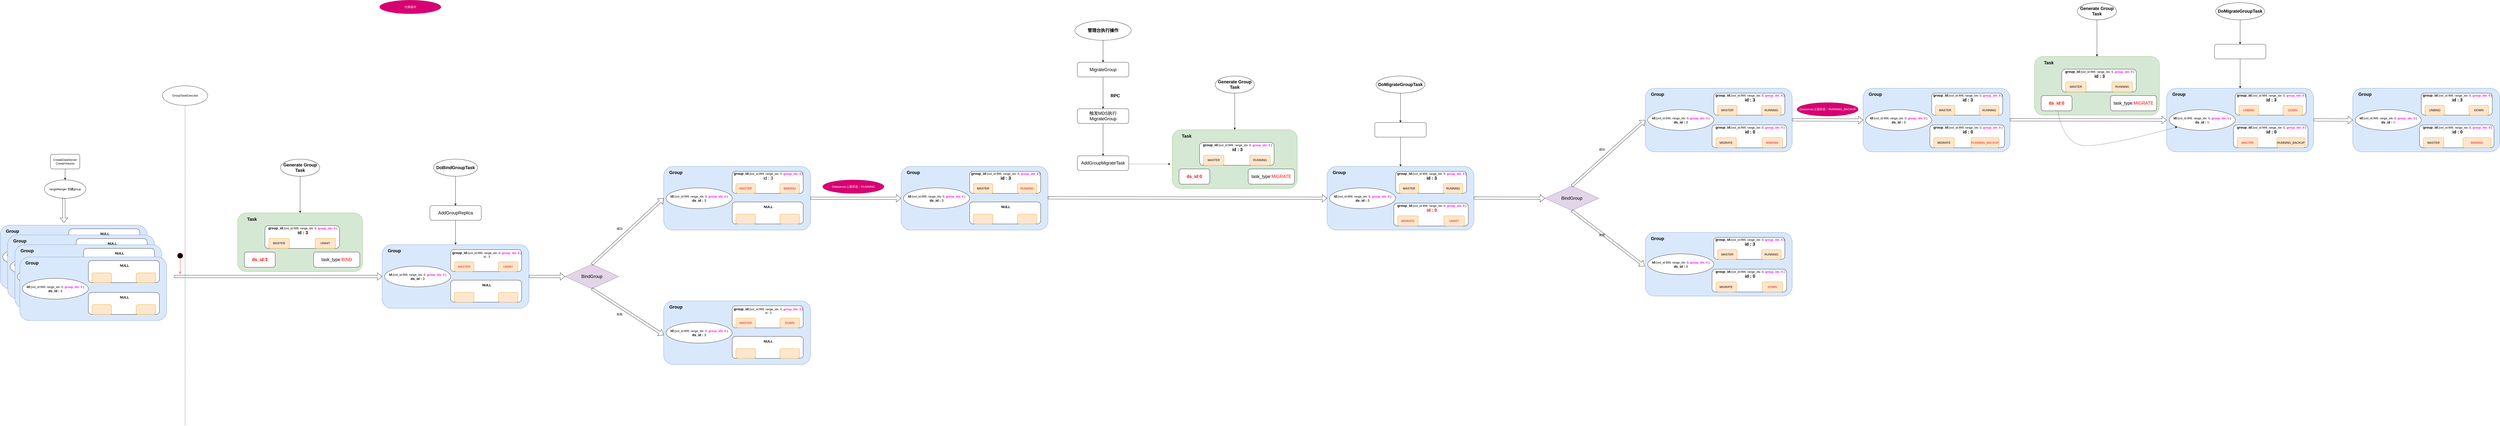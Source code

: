<mxfile version="24.7.12">
  <diagram name="第 1 页" id="JcTCLqSSIXfEtd4W7XzH">
    <mxGraphModel dx="6667" dy="3942" grid="1" gridSize="10" guides="1" tooltips="1" connect="1" arrows="1" fold="1" page="1" pageScale="1" pageWidth="827" pageHeight="1169" math="0" shadow="0">
      <root>
        <mxCell id="0" />
        <mxCell id="1" parent="0" />
        <mxCell id="K85-BwIVLnDeJNWSM9qs-109" value="" style="group" vertex="1" connectable="0" parent="1">
          <mxGeometry x="-1480" y="750" width="680" height="390" as="geometry" />
        </mxCell>
        <mxCell id="K85-BwIVLnDeJNWSM9qs-110" value="" style="rounded=1;whiteSpace=wrap;html=1;fillColor=#dae8fc;strokeColor=#6c8ebf;" vertex="1" parent="K85-BwIVLnDeJNWSM9qs-109">
          <mxGeometry width="600" height="260" as="geometry" />
        </mxCell>
        <mxCell id="K85-BwIVLnDeJNWSM9qs-111" value="&lt;b&gt;&lt;font style=&quot;font-size: 14px;&quot;&gt;id:&lt;/font&gt;&lt;/b&gt;{vol_id:999, range_idx: 0, &lt;b&gt;&lt;font color=&quot;#ff00ff&quot;&gt;group_idx: 0&lt;/font&gt;&lt;font color=&quot;#9ac7bf&quot;&gt; &lt;/font&gt;&lt;/b&gt;}&lt;div&gt;&lt;b style=&quot;font-size: 14px;&quot;&gt;&lt;font style=&quot;font-size: 14px;&quot;&gt;ds_id &lt;/font&gt;:&lt;/b&gt;&lt;font style=&quot;font-size: 14px;&quot;&gt;&amp;nbsp;3&lt;/font&gt;&lt;/div&gt;" style="ellipse;whiteSpace=wrap;html=1;" vertex="1" parent="K85-BwIVLnDeJNWSM9qs-109">
          <mxGeometry x="10" y="87.5" width="270" height="85" as="geometry" />
        </mxCell>
        <mxCell id="K85-BwIVLnDeJNWSM9qs-112" value="&lt;font style=&quot;font-size: 18px;&quot;&gt;&lt;b&gt;Group&lt;/b&gt;&lt;/font&gt;" style="text;html=1;align=center;verticalAlign=middle;whiteSpace=wrap;rounded=0;" vertex="1" parent="K85-BwIVLnDeJNWSM9qs-109">
          <mxGeometry x="20" y="10" width="60" height="30" as="geometry" />
        </mxCell>
        <mxCell id="K85-BwIVLnDeJNWSM9qs-113" value="" style="group" vertex="1" connectable="0" parent="K85-BwIVLnDeJNWSM9qs-109">
          <mxGeometry x="280" y="145" width="295" height="90" as="geometry" />
        </mxCell>
        <mxCell id="K85-BwIVLnDeJNWSM9qs-114" value="" style="rounded=1;whiteSpace=wrap;html=1;" vertex="1" parent="K85-BwIVLnDeJNWSM9qs-113">
          <mxGeometry width="290" height="90" as="geometry" />
        </mxCell>
        <mxCell id="K85-BwIVLnDeJNWSM9qs-115" value="" style="rounded=1;whiteSpace=wrap;html=1;fillColor=#ffe6cc;strokeColor=#d79b00;" vertex="1" parent="K85-BwIVLnDeJNWSM9qs-113">
          <mxGeometry x="15" y="50" width="80" height="40" as="geometry" />
        </mxCell>
        <mxCell id="K85-BwIVLnDeJNWSM9qs-116" value="&lt;span style=&quot;font-size: 14px;&quot;&gt;&lt;b&gt;NULL&lt;/b&gt;&lt;/span&gt;" style="text;html=1;align=center;verticalAlign=middle;whiteSpace=wrap;rounded=0;" vertex="1" parent="K85-BwIVLnDeJNWSM9qs-113">
          <mxGeometry width="295" height="40" as="geometry" />
        </mxCell>
        <mxCell id="K85-BwIVLnDeJNWSM9qs-117" value="" style="rounded=1;whiteSpace=wrap;html=1;fillColor=#ffe6cc;strokeColor=#d79b00;" vertex="1" parent="K85-BwIVLnDeJNWSM9qs-113">
          <mxGeometry x="195" y="50" width="80" height="40" as="geometry" />
        </mxCell>
        <mxCell id="K85-BwIVLnDeJNWSM9qs-118" value="" style="group" vertex="1" connectable="0" parent="K85-BwIVLnDeJNWSM9qs-109">
          <mxGeometry x="280" y="15" width="295" height="90" as="geometry" />
        </mxCell>
        <mxCell id="K85-BwIVLnDeJNWSM9qs-119" value="" style="rounded=1;whiteSpace=wrap;html=1;" vertex="1" parent="K85-BwIVLnDeJNWSM9qs-118">
          <mxGeometry width="290" height="90" as="geometry" />
        </mxCell>
        <mxCell id="K85-BwIVLnDeJNWSM9qs-120" value="" style="rounded=1;whiteSpace=wrap;html=1;fillColor=#ffe6cc;strokeColor=#d79b00;" vertex="1" parent="K85-BwIVLnDeJNWSM9qs-118">
          <mxGeometry x="15" y="50" width="80" height="40" as="geometry" />
        </mxCell>
        <mxCell id="K85-BwIVLnDeJNWSM9qs-121" value="&lt;span style=&quot;font-size: 14px;&quot;&gt;&lt;b&gt;NULL&lt;/b&gt;&lt;/span&gt;" style="text;html=1;align=center;verticalAlign=middle;whiteSpace=wrap;rounded=0;" vertex="1" parent="K85-BwIVLnDeJNWSM9qs-118">
          <mxGeometry width="295" height="40" as="geometry" />
        </mxCell>
        <mxCell id="K85-BwIVLnDeJNWSM9qs-122" value="" style="rounded=1;whiteSpace=wrap;html=1;fillColor=#ffe6cc;strokeColor=#d79b00;" vertex="1" parent="K85-BwIVLnDeJNWSM9qs-118">
          <mxGeometry x="195" y="50" width="80" height="40" as="geometry" />
        </mxCell>
        <mxCell id="K85-BwIVLnDeJNWSM9qs-123" value="" style="group" vertex="1" connectable="0" parent="K85-BwIVLnDeJNWSM9qs-109">
          <mxGeometry x="30" y="40" width="650" height="350" as="geometry" />
        </mxCell>
        <mxCell id="K85-BwIVLnDeJNWSM9qs-124" value="" style="rounded=1;whiteSpace=wrap;html=1;fillColor=#dae8fc;strokeColor=#6c8ebf;" vertex="1" parent="K85-BwIVLnDeJNWSM9qs-123">
          <mxGeometry width="600" height="260" as="geometry" />
        </mxCell>
        <mxCell id="K85-BwIVLnDeJNWSM9qs-125" value="&lt;b&gt;&lt;font style=&quot;font-size: 14px;&quot;&gt;id:&lt;/font&gt;&lt;/b&gt;{vol_id:999, range_idx: 0, &lt;b&gt;&lt;font color=&quot;#ff00ff&quot;&gt;group_idx: 0&lt;/font&gt;&lt;font color=&quot;#9ac7bf&quot;&gt; &lt;/font&gt;&lt;/b&gt;}&lt;div&gt;&lt;b style=&quot;font-size: 14px;&quot;&gt;&lt;font style=&quot;font-size: 14px;&quot;&gt;ds_id &lt;/font&gt;:&lt;/b&gt;&lt;font style=&quot;font-size: 14px;&quot;&gt;&amp;nbsp;3&lt;/font&gt;&lt;/div&gt;" style="ellipse;whiteSpace=wrap;html=1;" vertex="1" parent="K85-BwIVLnDeJNWSM9qs-123">
          <mxGeometry x="10" y="87.5" width="270" height="85" as="geometry" />
        </mxCell>
        <mxCell id="K85-BwIVLnDeJNWSM9qs-126" value="&lt;font style=&quot;font-size: 18px;&quot;&gt;&lt;b&gt;Group&lt;/b&gt;&lt;/font&gt;" style="text;html=1;align=center;verticalAlign=middle;whiteSpace=wrap;rounded=0;" vertex="1" parent="K85-BwIVLnDeJNWSM9qs-123">
          <mxGeometry x="20" y="10" width="60" height="30" as="geometry" />
        </mxCell>
        <mxCell id="K85-BwIVLnDeJNWSM9qs-127" value="" style="group" vertex="1" connectable="0" parent="K85-BwIVLnDeJNWSM9qs-123">
          <mxGeometry x="280" y="145" width="295" height="90" as="geometry" />
        </mxCell>
        <mxCell id="K85-BwIVLnDeJNWSM9qs-128" value="" style="rounded=1;whiteSpace=wrap;html=1;" vertex="1" parent="K85-BwIVLnDeJNWSM9qs-127">
          <mxGeometry width="290" height="90" as="geometry" />
        </mxCell>
        <mxCell id="K85-BwIVLnDeJNWSM9qs-129" value="" style="rounded=1;whiteSpace=wrap;html=1;fillColor=#ffe6cc;strokeColor=#d79b00;" vertex="1" parent="K85-BwIVLnDeJNWSM9qs-127">
          <mxGeometry x="15" y="50" width="80" height="40" as="geometry" />
        </mxCell>
        <mxCell id="K85-BwIVLnDeJNWSM9qs-130" value="&lt;span style=&quot;font-size: 14px;&quot;&gt;&lt;b&gt;NULL&lt;/b&gt;&lt;/span&gt;" style="text;html=1;align=center;verticalAlign=middle;whiteSpace=wrap;rounded=0;" vertex="1" parent="K85-BwIVLnDeJNWSM9qs-127">
          <mxGeometry width="295" height="40" as="geometry" />
        </mxCell>
        <mxCell id="K85-BwIVLnDeJNWSM9qs-131" value="" style="rounded=1;whiteSpace=wrap;html=1;fillColor=#ffe6cc;strokeColor=#d79b00;" vertex="1" parent="K85-BwIVLnDeJNWSM9qs-127">
          <mxGeometry x="195" y="50" width="80" height="40" as="geometry" />
        </mxCell>
        <mxCell id="K85-BwIVLnDeJNWSM9qs-132" value="" style="group" vertex="1" connectable="0" parent="K85-BwIVLnDeJNWSM9qs-123">
          <mxGeometry x="280" y="15" width="295" height="90" as="geometry" />
        </mxCell>
        <mxCell id="K85-BwIVLnDeJNWSM9qs-133" value="" style="rounded=1;whiteSpace=wrap;html=1;" vertex="1" parent="K85-BwIVLnDeJNWSM9qs-132">
          <mxGeometry width="290" height="90" as="geometry" />
        </mxCell>
        <mxCell id="K85-BwIVLnDeJNWSM9qs-134" value="" style="rounded=1;whiteSpace=wrap;html=1;fillColor=#ffe6cc;strokeColor=#d79b00;" vertex="1" parent="K85-BwIVLnDeJNWSM9qs-132">
          <mxGeometry x="15" y="50" width="80" height="40" as="geometry" />
        </mxCell>
        <mxCell id="K85-BwIVLnDeJNWSM9qs-135" value="&lt;span style=&quot;font-size: 14px;&quot;&gt;&lt;b&gt;NULL&lt;/b&gt;&lt;/span&gt;" style="text;html=1;align=center;verticalAlign=middle;whiteSpace=wrap;rounded=0;" vertex="1" parent="K85-BwIVLnDeJNWSM9qs-132">
          <mxGeometry width="295" height="40" as="geometry" />
        </mxCell>
        <mxCell id="K85-BwIVLnDeJNWSM9qs-136" value="" style="rounded=1;whiteSpace=wrap;html=1;fillColor=#ffe6cc;strokeColor=#d79b00;" vertex="1" parent="K85-BwIVLnDeJNWSM9qs-132">
          <mxGeometry x="195" y="50" width="80" height="40" as="geometry" />
        </mxCell>
        <mxCell id="K85-BwIVLnDeJNWSM9qs-137" value="" style="group" vertex="1" connectable="0" parent="K85-BwIVLnDeJNWSM9qs-123">
          <mxGeometry x="30" y="40" width="620" height="310" as="geometry" />
        </mxCell>
        <mxCell id="K85-BwIVLnDeJNWSM9qs-138" value="" style="rounded=1;whiteSpace=wrap;html=1;fillColor=#dae8fc;strokeColor=#6c8ebf;" vertex="1" parent="K85-BwIVLnDeJNWSM9qs-137">
          <mxGeometry width="600" height="260" as="geometry" />
        </mxCell>
        <mxCell id="K85-BwIVLnDeJNWSM9qs-139" value="&lt;b&gt;&lt;font style=&quot;font-size: 14px;&quot;&gt;id:&lt;/font&gt;&lt;/b&gt;{vol_id:999, range_idx: 0, &lt;b&gt;&lt;font color=&quot;#ff00ff&quot;&gt;group_idx: 0&lt;/font&gt;&lt;font color=&quot;#9ac7bf&quot;&gt; &lt;/font&gt;&lt;/b&gt;}&lt;div&gt;&lt;b style=&quot;font-size: 14px;&quot;&gt;&lt;font style=&quot;font-size: 14px;&quot;&gt;ds_id &lt;/font&gt;:&lt;/b&gt;&lt;font style=&quot;font-size: 14px;&quot;&gt;&amp;nbsp;3&lt;/font&gt;&lt;/div&gt;" style="ellipse;whiteSpace=wrap;html=1;" vertex="1" parent="K85-BwIVLnDeJNWSM9qs-137">
          <mxGeometry x="10" y="87.5" width="270" height="85" as="geometry" />
        </mxCell>
        <mxCell id="K85-BwIVLnDeJNWSM9qs-140" value="&lt;font style=&quot;font-size: 18px;&quot;&gt;&lt;b&gt;Group&lt;/b&gt;&lt;/font&gt;" style="text;html=1;align=center;verticalAlign=middle;whiteSpace=wrap;rounded=0;" vertex="1" parent="K85-BwIVLnDeJNWSM9qs-137">
          <mxGeometry x="20" y="10" width="60" height="30" as="geometry" />
        </mxCell>
        <mxCell id="K85-BwIVLnDeJNWSM9qs-141" value="" style="group" vertex="1" connectable="0" parent="K85-BwIVLnDeJNWSM9qs-137">
          <mxGeometry x="280" y="145" width="295" height="90" as="geometry" />
        </mxCell>
        <mxCell id="K85-BwIVLnDeJNWSM9qs-142" value="" style="rounded=1;whiteSpace=wrap;html=1;" vertex="1" parent="K85-BwIVLnDeJNWSM9qs-141">
          <mxGeometry width="290" height="90" as="geometry" />
        </mxCell>
        <mxCell id="K85-BwIVLnDeJNWSM9qs-143" value="" style="rounded=1;whiteSpace=wrap;html=1;fillColor=#ffe6cc;strokeColor=#d79b00;" vertex="1" parent="K85-BwIVLnDeJNWSM9qs-141">
          <mxGeometry x="15" y="50" width="80" height="40" as="geometry" />
        </mxCell>
        <mxCell id="K85-BwIVLnDeJNWSM9qs-144" value="&lt;span style=&quot;font-size: 14px;&quot;&gt;&lt;b&gt;NULL&lt;/b&gt;&lt;/span&gt;" style="text;html=1;align=center;verticalAlign=middle;whiteSpace=wrap;rounded=0;" vertex="1" parent="K85-BwIVLnDeJNWSM9qs-141">
          <mxGeometry width="295" height="40" as="geometry" />
        </mxCell>
        <mxCell id="K85-BwIVLnDeJNWSM9qs-145" value="" style="rounded=1;whiteSpace=wrap;html=1;fillColor=#ffe6cc;strokeColor=#d79b00;" vertex="1" parent="K85-BwIVLnDeJNWSM9qs-141">
          <mxGeometry x="195" y="50" width="80" height="40" as="geometry" />
        </mxCell>
        <mxCell id="K85-BwIVLnDeJNWSM9qs-146" value="" style="group" vertex="1" connectable="0" parent="K85-BwIVLnDeJNWSM9qs-137">
          <mxGeometry x="280" y="15" width="295" height="90" as="geometry" />
        </mxCell>
        <mxCell id="K85-BwIVLnDeJNWSM9qs-147" value="" style="rounded=1;whiteSpace=wrap;html=1;" vertex="1" parent="K85-BwIVLnDeJNWSM9qs-146">
          <mxGeometry width="290" height="90" as="geometry" />
        </mxCell>
        <mxCell id="K85-BwIVLnDeJNWSM9qs-148" value="" style="rounded=1;whiteSpace=wrap;html=1;fillColor=#ffe6cc;strokeColor=#d79b00;" vertex="1" parent="K85-BwIVLnDeJNWSM9qs-146">
          <mxGeometry x="15" y="50" width="80" height="40" as="geometry" />
        </mxCell>
        <mxCell id="K85-BwIVLnDeJNWSM9qs-149" value="&lt;span style=&quot;font-size: 14px;&quot;&gt;&lt;b&gt;NULL&lt;/b&gt;&lt;/span&gt;" style="text;html=1;align=center;verticalAlign=middle;whiteSpace=wrap;rounded=0;" vertex="1" parent="K85-BwIVLnDeJNWSM9qs-146">
          <mxGeometry width="295" height="40" as="geometry" />
        </mxCell>
        <mxCell id="K85-BwIVLnDeJNWSM9qs-150" value="" style="rounded=1;whiteSpace=wrap;html=1;fillColor=#ffe6cc;strokeColor=#d79b00;" vertex="1" parent="K85-BwIVLnDeJNWSM9qs-146">
          <mxGeometry x="195" y="50" width="80" height="40" as="geometry" />
        </mxCell>
        <mxCell id="K85-BwIVLnDeJNWSM9qs-151" value="" style="group" vertex="1" connectable="0" parent="K85-BwIVLnDeJNWSM9qs-137">
          <mxGeometry x="20" y="50" width="600" height="260" as="geometry" />
        </mxCell>
        <mxCell id="K85-BwIVLnDeJNWSM9qs-152" value="" style="rounded=1;whiteSpace=wrap;html=1;fillColor=#dae8fc;strokeColor=#6c8ebf;" vertex="1" parent="K85-BwIVLnDeJNWSM9qs-151">
          <mxGeometry width="600" height="260" as="geometry" />
        </mxCell>
        <mxCell id="K85-BwIVLnDeJNWSM9qs-153" value="&lt;b&gt;&lt;font style=&quot;font-size: 14px;&quot;&gt;id:&lt;/font&gt;&lt;/b&gt;{vol_id:999, range_idx: 0, &lt;b&gt;&lt;font color=&quot;#ff00ff&quot;&gt;group_idx: 0&lt;/font&gt;&lt;font color=&quot;#9ac7bf&quot;&gt; &lt;/font&gt;&lt;/b&gt;}&lt;div&gt;&lt;b style=&quot;font-size: 14px;&quot;&gt;&lt;font style=&quot;font-size: 14px;&quot;&gt;ds_id &lt;/font&gt;:&lt;/b&gt;&lt;font style=&quot;font-size: 14px;&quot;&gt;&amp;nbsp;3&lt;/font&gt;&lt;/div&gt;" style="ellipse;whiteSpace=wrap;html=1;" vertex="1" parent="K85-BwIVLnDeJNWSM9qs-151">
          <mxGeometry x="10" y="87.5" width="270" height="85" as="geometry" />
        </mxCell>
        <mxCell id="K85-BwIVLnDeJNWSM9qs-154" value="&lt;font style=&quot;font-size: 18px;&quot;&gt;&lt;b&gt;Group&lt;/b&gt;&lt;/font&gt;" style="text;html=1;align=center;verticalAlign=middle;whiteSpace=wrap;rounded=0;" vertex="1" parent="K85-BwIVLnDeJNWSM9qs-151">
          <mxGeometry x="20" y="10" width="60" height="30" as="geometry" />
        </mxCell>
        <mxCell id="K85-BwIVLnDeJNWSM9qs-155" value="" style="group" vertex="1" connectable="0" parent="K85-BwIVLnDeJNWSM9qs-151">
          <mxGeometry x="280" y="145" width="295" height="90" as="geometry" />
        </mxCell>
        <mxCell id="K85-BwIVLnDeJNWSM9qs-156" value="" style="rounded=1;whiteSpace=wrap;html=1;" vertex="1" parent="K85-BwIVLnDeJNWSM9qs-155">
          <mxGeometry width="290" height="90" as="geometry" />
        </mxCell>
        <mxCell id="K85-BwIVLnDeJNWSM9qs-157" value="" style="rounded=1;whiteSpace=wrap;html=1;fillColor=#ffe6cc;strokeColor=#d79b00;" vertex="1" parent="K85-BwIVLnDeJNWSM9qs-155">
          <mxGeometry x="15" y="50" width="80" height="40" as="geometry" />
        </mxCell>
        <mxCell id="K85-BwIVLnDeJNWSM9qs-158" value="&lt;span style=&quot;font-size: 14px;&quot;&gt;&lt;b&gt;NULL&lt;/b&gt;&lt;/span&gt;" style="text;html=1;align=center;verticalAlign=middle;whiteSpace=wrap;rounded=0;" vertex="1" parent="K85-BwIVLnDeJNWSM9qs-155">
          <mxGeometry width="295" height="40" as="geometry" />
        </mxCell>
        <mxCell id="K85-BwIVLnDeJNWSM9qs-159" value="" style="rounded=1;whiteSpace=wrap;html=1;fillColor=#ffe6cc;strokeColor=#d79b00;" vertex="1" parent="K85-BwIVLnDeJNWSM9qs-155">
          <mxGeometry x="195" y="50" width="80" height="40" as="geometry" />
        </mxCell>
        <mxCell id="K85-BwIVLnDeJNWSM9qs-160" value="" style="group" vertex="1" connectable="0" parent="K85-BwIVLnDeJNWSM9qs-151">
          <mxGeometry x="280" y="15" width="295" height="90" as="geometry" />
        </mxCell>
        <mxCell id="K85-BwIVLnDeJNWSM9qs-161" value="" style="rounded=1;whiteSpace=wrap;html=1;" vertex="1" parent="K85-BwIVLnDeJNWSM9qs-160">
          <mxGeometry width="290" height="90" as="geometry" />
        </mxCell>
        <mxCell id="K85-BwIVLnDeJNWSM9qs-162" value="" style="rounded=1;whiteSpace=wrap;html=1;fillColor=#ffe6cc;strokeColor=#d79b00;" vertex="1" parent="K85-BwIVLnDeJNWSM9qs-160">
          <mxGeometry x="15" y="50" width="80" height="40" as="geometry" />
        </mxCell>
        <mxCell id="K85-BwIVLnDeJNWSM9qs-163" value="&lt;span style=&quot;font-size: 14px;&quot;&gt;&lt;b&gt;NULL&lt;/b&gt;&lt;/span&gt;" style="text;html=1;align=center;verticalAlign=middle;whiteSpace=wrap;rounded=0;" vertex="1" parent="K85-BwIVLnDeJNWSM9qs-160">
          <mxGeometry width="295" height="40" as="geometry" />
        </mxCell>
        <mxCell id="K85-BwIVLnDeJNWSM9qs-164" value="" style="rounded=1;whiteSpace=wrap;html=1;fillColor=#ffe6cc;strokeColor=#d79b00;" vertex="1" parent="K85-BwIVLnDeJNWSM9qs-160">
          <mxGeometry x="195" y="50" width="80" height="40" as="geometry" />
        </mxCell>
        <mxCell id="K85-BwIVLnDeJNWSM9qs-169" value="" style="shape=umlLifeline;perimeter=lifelinePerimeter;whiteSpace=wrap;html=1;container=1;dropTarget=0;collapsible=0;recursiveResize=0;outlineConnect=0;portConstraint=eastwest;newEdgeStyle={&quot;curved&quot;:0,&quot;rounded&quot;:0};participant=umlBoundary;" vertex="1" parent="1">
          <mxGeometry x="-750" y="186" width="50" height="1384" as="geometry" />
        </mxCell>
        <mxCell id="K85-BwIVLnDeJNWSM9qs-170" value="GroupTaskExecutor" style="ellipse;whiteSpace=wrap;html=1;" vertex="1" parent="1">
          <mxGeometry x="-817.5" y="180" width="185" height="80" as="geometry" />
        </mxCell>
        <mxCell id="K85-BwIVLnDeJNWSM9qs-171" value="" style="shape=flexArrow;endArrow=classic;html=1;rounded=0;" edge="1" parent="1">
          <mxGeometry width="50" height="50" relative="1" as="geometry">
            <mxPoint x="-770" y="960" as="sourcePoint" />
            <mxPoint x="80" y="960" as="targetPoint" />
          </mxGeometry>
        </mxCell>
        <mxCell id="K85-BwIVLnDeJNWSM9qs-209" value="" style="edgeStyle=orthogonalEdgeStyle;rounded=0;orthogonalLoop=1;jettySize=auto;html=1;" edge="1" parent="1" source="K85-BwIVLnDeJNWSM9qs-172" target="K85-BwIVLnDeJNWSM9qs-180">
          <mxGeometry relative="1" as="geometry" />
        </mxCell>
        <mxCell id="K85-BwIVLnDeJNWSM9qs-172" value="&lt;font style=&quot;font-size: 18px;&quot;&gt;&lt;b&gt;Generate Group Task&lt;/b&gt;&lt;/font&gt;" style="ellipse;whiteSpace=wrap;html=1;" vertex="1" parent="1">
          <mxGeometry x="-335" y="480" width="160" height="70" as="geometry" />
        </mxCell>
        <mxCell id="K85-BwIVLnDeJNWSM9qs-204" value="" style="group" vertex="1" connectable="0" parent="1">
          <mxGeometry x="-510" y="700" width="510" height="240" as="geometry" />
        </mxCell>
        <mxCell id="K85-BwIVLnDeJNWSM9qs-180" value="" style="rounded=1;whiteSpace=wrap;html=1;fillColor=#d5e8d4;strokeColor=#82b366;" vertex="1" parent="K85-BwIVLnDeJNWSM9qs-204">
          <mxGeometry width="510" height="240" as="geometry" />
        </mxCell>
        <mxCell id="K85-BwIVLnDeJNWSM9qs-195" value="&lt;font style=&quot;font-size: 18px;&quot;&gt;&lt;b&gt;Task&lt;/b&gt;&lt;/font&gt;" style="text;html=1;align=center;verticalAlign=middle;whiteSpace=wrap;rounded=0;" vertex="1" parent="K85-BwIVLnDeJNWSM9qs-204">
          <mxGeometry x="27.284" y="10.37" width="62.963" height="31.111" as="geometry" />
        </mxCell>
        <mxCell id="K85-BwIVLnDeJNWSM9qs-196" value="" style="group" vertex="1" connectable="0" parent="K85-BwIVLnDeJNWSM9qs-204">
          <mxGeometry x="111.235" y="51.852" width="309.568" height="93.333" as="geometry" />
        </mxCell>
        <mxCell id="K85-BwIVLnDeJNWSM9qs-197" value="" style="rounded=1;whiteSpace=wrap;html=1;" vertex="1" parent="K85-BwIVLnDeJNWSM9qs-196">
          <mxGeometry width="304.321" height="93.333" as="geometry" />
        </mxCell>
        <mxCell id="K85-BwIVLnDeJNWSM9qs-198" value="MASTER" style="rounded=1;whiteSpace=wrap;html=1;fillColor=#ffe6cc;strokeColor=#d79b00;" vertex="1" parent="K85-BwIVLnDeJNWSM9qs-196">
          <mxGeometry x="15.741" y="51.852" width="83.951" height="41.481" as="geometry" />
        </mxCell>
        <mxCell id="K85-BwIVLnDeJNWSM9qs-199" value="&lt;b&gt;&lt;font style=&quot;font-size: 14px;&quot;&gt;group_id:&lt;/font&gt;&lt;/b&gt;{vol_id:999, range_idx: 0,&amp;nbsp;&lt;b&gt;&lt;font color=&quot;#ff00ff&quot;&gt;group_idx: 0&lt;/font&gt;&lt;font color=&quot;#9ac7bf&quot;&gt;&amp;nbsp;&lt;/font&gt;&lt;/b&gt;}&lt;div&gt;&lt;font style=&quot;font-size: 18px;&quot;&gt;&lt;b&gt;id : 3&lt;/b&gt;&lt;/font&gt;&lt;/div&gt;" style="text;html=1;align=center;verticalAlign=middle;whiteSpace=wrap;rounded=0;" vertex="1" parent="K85-BwIVLnDeJNWSM9qs-196">
          <mxGeometry width="309.568" height="41.481" as="geometry" />
        </mxCell>
        <mxCell id="K85-BwIVLnDeJNWSM9qs-200" value="UNINIT" style="rounded=1;whiteSpace=wrap;html=1;fillColor=#ffe6cc;strokeColor=#d79b00;" vertex="1" parent="K85-BwIVLnDeJNWSM9qs-196">
          <mxGeometry x="204.63" y="51.852" width="83.951" height="41.481" as="geometry" />
        </mxCell>
        <mxCell id="K85-BwIVLnDeJNWSM9qs-201" value="&lt;font color=&quot;#ff0000&quot; style=&quot;font-size: 18px;&quot;&gt;&lt;b&gt;ds_id:3&lt;/b&gt;&lt;/font&gt;" style="rounded=1;whiteSpace=wrap;html=1;" vertex="1" parent="K85-BwIVLnDeJNWSM9qs-204">
          <mxGeometry x="27.28" y="159.997" width="125.926" height="62.222" as="geometry" />
        </mxCell>
        <mxCell id="K85-BwIVLnDeJNWSM9qs-202" value="&lt;font style=&quot;font-size: 18px;&quot;&gt;task_type:&lt;font color=&quot;#ff0000&quot;&gt;BIND&lt;/font&gt;&lt;/font&gt;" style="rounded=1;whiteSpace=wrap;html=1;" vertex="1" parent="K85-BwIVLnDeJNWSM9qs-204">
          <mxGeometry x="310.0" y="159.997" width="188.889" height="62.222" as="geometry" />
        </mxCell>
        <mxCell id="K85-BwIVLnDeJNWSM9qs-210" value="" style="group" vertex="1" connectable="0" parent="1">
          <mxGeometry x="80" y="830" width="600" height="260" as="geometry" />
        </mxCell>
        <mxCell id="K85-BwIVLnDeJNWSM9qs-211" value="" style="rounded=1;whiteSpace=wrap;html=1;fillColor=#dae8fc;strokeColor=#6c8ebf;" vertex="1" parent="K85-BwIVLnDeJNWSM9qs-210">
          <mxGeometry width="600" height="260" as="geometry" />
        </mxCell>
        <mxCell id="K85-BwIVLnDeJNWSM9qs-212" value="&lt;b&gt;&lt;font style=&quot;font-size: 14px;&quot;&gt;id:&lt;/font&gt;&lt;/b&gt;{vol_id:999, range_idx: 0, &lt;b&gt;&lt;font color=&quot;#ff00ff&quot;&gt;group_idx: 0&lt;/font&gt;&lt;font color=&quot;#9ac7bf&quot;&gt; &lt;/font&gt;&lt;/b&gt;}&lt;div&gt;&lt;b style=&quot;font-size: 14px;&quot;&gt;&lt;font style=&quot;font-size: 14px;&quot;&gt;ds_id &lt;/font&gt;:&lt;/b&gt;&lt;font style=&quot;font-size: 14px;&quot;&gt;&amp;nbsp;3&lt;/font&gt;&lt;/div&gt;" style="ellipse;whiteSpace=wrap;html=1;" vertex="1" parent="K85-BwIVLnDeJNWSM9qs-210">
          <mxGeometry x="10" y="87.5" width="270" height="85" as="geometry" />
        </mxCell>
        <mxCell id="K85-BwIVLnDeJNWSM9qs-213" value="&lt;font style=&quot;font-size: 18px;&quot;&gt;&lt;b&gt;Group&lt;/b&gt;&lt;/font&gt;" style="text;html=1;align=center;verticalAlign=middle;whiteSpace=wrap;rounded=0;" vertex="1" parent="K85-BwIVLnDeJNWSM9qs-210">
          <mxGeometry x="20" y="10" width="60" height="30" as="geometry" />
        </mxCell>
        <mxCell id="K85-BwIVLnDeJNWSM9qs-214" value="" style="group" vertex="1" connectable="0" parent="K85-BwIVLnDeJNWSM9qs-210">
          <mxGeometry x="280" y="20" width="295" height="90" as="geometry" />
        </mxCell>
        <mxCell id="K85-BwIVLnDeJNWSM9qs-215" value="" style="rounded=1;whiteSpace=wrap;html=1;" vertex="1" parent="K85-BwIVLnDeJNWSM9qs-214">
          <mxGeometry width="290" height="90" as="geometry" />
        </mxCell>
        <mxCell id="K85-BwIVLnDeJNWSM9qs-216" value="&lt;font color=&quot;#ff0000&quot;&gt;MASTER&lt;/font&gt;" style="rounded=1;whiteSpace=wrap;html=1;fillColor=#ffe6cc;strokeColor=#d79b00;" vertex="1" parent="K85-BwIVLnDeJNWSM9qs-214">
          <mxGeometry x="15" y="50" width="80" height="40" as="geometry" />
        </mxCell>
        <mxCell id="K85-BwIVLnDeJNWSM9qs-217" value="&lt;b&gt;&lt;font style=&quot;font-size: 14px;&quot;&gt;group_id:&lt;/font&gt;&lt;/b&gt;{vol_id:999, range_idx: 0,&amp;nbsp;&lt;b&gt;&lt;font color=&quot;#ff00ff&quot;&gt;group_idx: 0&lt;/font&gt;&lt;font color=&quot;#9ac7bf&quot;&gt;&amp;nbsp;&lt;/font&gt;&lt;/b&gt;}&lt;div&gt;id : 3&lt;/div&gt;" style="text;html=1;align=center;verticalAlign=middle;whiteSpace=wrap;rounded=0;" vertex="1" parent="K85-BwIVLnDeJNWSM9qs-214">
          <mxGeometry width="295" height="40" as="geometry" />
        </mxCell>
        <mxCell id="K85-BwIVLnDeJNWSM9qs-218" value="&lt;font color=&quot;#ff0000&quot;&gt;UNINIT&lt;/font&gt;" style="rounded=1;whiteSpace=wrap;html=1;fillColor=#ffe6cc;strokeColor=#d79b00;" vertex="1" parent="K85-BwIVLnDeJNWSM9qs-214">
          <mxGeometry x="195" y="50" width="80" height="40" as="geometry" />
        </mxCell>
        <mxCell id="K85-BwIVLnDeJNWSM9qs-219" value="" style="group" vertex="1" connectable="0" parent="K85-BwIVLnDeJNWSM9qs-210">
          <mxGeometry x="280" y="145" width="295" height="90" as="geometry" />
        </mxCell>
        <mxCell id="K85-BwIVLnDeJNWSM9qs-220" value="" style="rounded=1;whiteSpace=wrap;html=1;" vertex="1" parent="K85-BwIVLnDeJNWSM9qs-219">
          <mxGeometry width="290" height="90" as="geometry" />
        </mxCell>
        <mxCell id="K85-BwIVLnDeJNWSM9qs-221" value="" style="rounded=1;whiteSpace=wrap;html=1;fillColor=#ffe6cc;strokeColor=#d79b00;" vertex="1" parent="K85-BwIVLnDeJNWSM9qs-219">
          <mxGeometry x="15" y="50" width="80" height="40" as="geometry" />
        </mxCell>
        <mxCell id="K85-BwIVLnDeJNWSM9qs-222" value="&lt;span style=&quot;font-size: 14px;&quot;&gt;&lt;b&gt;NULL&lt;/b&gt;&lt;/span&gt;" style="text;html=1;align=center;verticalAlign=middle;whiteSpace=wrap;rounded=0;" vertex="1" parent="K85-BwIVLnDeJNWSM9qs-219">
          <mxGeometry width="295" height="40" as="geometry" />
        </mxCell>
        <mxCell id="K85-BwIVLnDeJNWSM9qs-223" value="" style="rounded=1;whiteSpace=wrap;html=1;fillColor=#ffe6cc;strokeColor=#d79b00;" vertex="1" parent="K85-BwIVLnDeJNWSM9qs-219">
          <mxGeometry x="195" y="50" width="80" height="40" as="geometry" />
        </mxCell>
        <mxCell id="K85-BwIVLnDeJNWSM9qs-225" value="&lt;font style=&quot;font-size: 18px;&quot;&gt;&lt;b&gt;DoBindGroupTask&lt;/b&gt;&lt;/font&gt;" style="ellipse;whiteSpace=wrap;html=1;" vertex="1" parent="1">
          <mxGeometry x="290" y="480" width="180" height="70" as="geometry" />
        </mxCell>
        <mxCell id="K85-BwIVLnDeJNWSM9qs-229" value="" style="edgeStyle=orthogonalEdgeStyle;rounded=0;orthogonalLoop=1;jettySize=auto;html=1;" edge="1" parent="1" source="K85-BwIVLnDeJNWSM9qs-226" target="K85-BwIVLnDeJNWSM9qs-211">
          <mxGeometry relative="1" as="geometry" />
        </mxCell>
        <mxCell id="K85-BwIVLnDeJNWSM9qs-226" value="&lt;font style=&quot;font-size: 18px;&quot;&gt;AddGroupReplica&lt;/font&gt;" style="rounded=1;whiteSpace=wrap;html=1;" vertex="1" parent="1">
          <mxGeometry x="275" y="670" width="210" height="60" as="geometry" />
        </mxCell>
        <mxCell id="K85-BwIVLnDeJNWSM9qs-230" value="" style="edgeStyle=orthogonalEdgeStyle;rounded=0;orthogonalLoop=1;jettySize=auto;html=1;exitX=0.5;exitY=1;exitDx=0;exitDy=0;" edge="1" parent="1" source="K85-BwIVLnDeJNWSM9qs-225">
          <mxGeometry relative="1" as="geometry">
            <mxPoint x="379.73" y="570" as="sourcePoint" />
            <mxPoint x="379.73" y="670" as="targetPoint" />
            <Array as="points" />
          </mxGeometry>
        </mxCell>
        <mxCell id="K85-BwIVLnDeJNWSM9qs-232" style="edgeStyle=orthogonalEdgeStyle;rounded=0;orthogonalLoop=1;jettySize=auto;html=1;exitX=0.5;exitY=1;exitDx=0;exitDy=0;" edge="1" parent="1">
          <mxGeometry relative="1" as="geometry">
            <mxPoint x="380" y="1310" as="sourcePoint" />
            <mxPoint x="380" y="1310" as="targetPoint" />
          </mxGeometry>
        </mxCell>
        <mxCell id="K85-BwIVLnDeJNWSM9qs-234" value="" style="group" vertex="1" connectable="0" parent="1">
          <mxGeometry x="1230" y="1060" width="600" height="260" as="geometry" />
        </mxCell>
        <mxCell id="K85-BwIVLnDeJNWSM9qs-235" value="" style="rounded=1;whiteSpace=wrap;html=1;fillColor=#dae8fc;strokeColor=#6c8ebf;" vertex="1" parent="K85-BwIVLnDeJNWSM9qs-234">
          <mxGeometry width="600" height="260" as="geometry" />
        </mxCell>
        <mxCell id="K85-BwIVLnDeJNWSM9qs-236" value="&lt;b&gt;&lt;font style=&quot;font-size: 14px;&quot;&gt;id:&lt;/font&gt;&lt;/b&gt;{vol_id:999, range_idx: 0, &lt;b&gt;&lt;font color=&quot;#ff00ff&quot;&gt;group_idx: 0&lt;/font&gt;&lt;font color=&quot;#9ac7bf&quot;&gt; &lt;/font&gt;&lt;/b&gt;}&lt;div&gt;&lt;b style=&quot;font-size: 14px;&quot;&gt;&lt;font style=&quot;font-size: 14px;&quot;&gt;ds_id &lt;/font&gt;:&lt;/b&gt;&lt;font style=&quot;font-size: 14px;&quot;&gt;&amp;nbsp;3&lt;/font&gt;&lt;/div&gt;" style="ellipse;whiteSpace=wrap;html=1;" vertex="1" parent="K85-BwIVLnDeJNWSM9qs-234">
          <mxGeometry x="10" y="87.5" width="270" height="85" as="geometry" />
        </mxCell>
        <mxCell id="K85-BwIVLnDeJNWSM9qs-237" value="&lt;font style=&quot;font-size: 18px;&quot;&gt;&lt;b&gt;Group&lt;/b&gt;&lt;/font&gt;" style="text;html=1;align=center;verticalAlign=middle;whiteSpace=wrap;rounded=0;" vertex="1" parent="K85-BwIVLnDeJNWSM9qs-234">
          <mxGeometry x="20" y="10" width="60" height="30" as="geometry" />
        </mxCell>
        <mxCell id="K85-BwIVLnDeJNWSM9qs-238" value="" style="group" vertex="1" connectable="0" parent="K85-BwIVLnDeJNWSM9qs-234">
          <mxGeometry x="280" y="20" width="295" height="90" as="geometry" />
        </mxCell>
        <mxCell id="K85-BwIVLnDeJNWSM9qs-239" value="" style="rounded=1;whiteSpace=wrap;html=1;" vertex="1" parent="K85-BwIVLnDeJNWSM9qs-238">
          <mxGeometry width="290" height="90" as="geometry" />
        </mxCell>
        <mxCell id="K85-BwIVLnDeJNWSM9qs-240" value="&lt;font color=&quot;#ff0000&quot;&gt;MASTER&lt;/font&gt;" style="rounded=1;whiteSpace=wrap;html=1;fillColor=#ffe6cc;strokeColor=#d79b00;" vertex="1" parent="K85-BwIVLnDeJNWSM9qs-238">
          <mxGeometry x="15" y="50" width="80" height="40" as="geometry" />
        </mxCell>
        <mxCell id="K85-BwIVLnDeJNWSM9qs-241" value="&lt;b&gt;&lt;font style=&quot;font-size: 14px;&quot;&gt;group_id:&lt;/font&gt;&lt;/b&gt;{vol_id:999, range_idx: 0,&amp;nbsp;&lt;b&gt;&lt;font color=&quot;#ff00ff&quot;&gt;group_idx: 0&lt;/font&gt;&lt;font color=&quot;#9ac7bf&quot;&gt;&amp;nbsp;&lt;/font&gt;&lt;/b&gt;}&lt;div&gt;id : 3&lt;/div&gt;" style="text;html=1;align=center;verticalAlign=middle;whiteSpace=wrap;rounded=0;" vertex="1" parent="K85-BwIVLnDeJNWSM9qs-238">
          <mxGeometry width="295" height="40" as="geometry" />
        </mxCell>
        <mxCell id="K85-BwIVLnDeJNWSM9qs-242" value="&lt;font color=&quot;#ff0000&quot;&gt;DOWN&lt;/font&gt;" style="rounded=1;whiteSpace=wrap;html=1;fillColor=#ffe6cc;strokeColor=#d79b00;" vertex="1" parent="K85-BwIVLnDeJNWSM9qs-238">
          <mxGeometry x="195" y="50" width="80" height="40" as="geometry" />
        </mxCell>
        <mxCell id="K85-BwIVLnDeJNWSM9qs-243" value="" style="group" vertex="1" connectable="0" parent="K85-BwIVLnDeJNWSM9qs-234">
          <mxGeometry x="280" y="145" width="295" height="90" as="geometry" />
        </mxCell>
        <mxCell id="K85-BwIVLnDeJNWSM9qs-244" value="" style="rounded=1;whiteSpace=wrap;html=1;" vertex="1" parent="K85-BwIVLnDeJNWSM9qs-243">
          <mxGeometry width="290" height="90" as="geometry" />
        </mxCell>
        <mxCell id="K85-BwIVLnDeJNWSM9qs-245" value="" style="rounded=1;whiteSpace=wrap;html=1;fillColor=#ffe6cc;strokeColor=#d79b00;" vertex="1" parent="K85-BwIVLnDeJNWSM9qs-243">
          <mxGeometry x="15" y="50" width="80" height="40" as="geometry" />
        </mxCell>
        <mxCell id="K85-BwIVLnDeJNWSM9qs-246" value="&lt;span style=&quot;font-size: 14px;&quot;&gt;&lt;b&gt;NULL&lt;/b&gt;&lt;/span&gt;" style="text;html=1;align=center;verticalAlign=middle;whiteSpace=wrap;rounded=0;" vertex="1" parent="K85-BwIVLnDeJNWSM9qs-243">
          <mxGeometry width="295" height="40" as="geometry" />
        </mxCell>
        <mxCell id="K85-BwIVLnDeJNWSM9qs-247" value="" style="rounded=1;whiteSpace=wrap;html=1;fillColor=#ffe6cc;strokeColor=#d79b00;" vertex="1" parent="K85-BwIVLnDeJNWSM9qs-243">
          <mxGeometry x="195" y="50" width="80" height="40" as="geometry" />
        </mxCell>
        <mxCell id="K85-BwIVLnDeJNWSM9qs-248" value="" style="group" vertex="1" connectable="0" parent="1">
          <mxGeometry x="1230" y="510" width="600" height="260" as="geometry" />
        </mxCell>
        <mxCell id="K85-BwIVLnDeJNWSM9qs-249" value="" style="rounded=1;whiteSpace=wrap;html=1;fillColor=#dae8fc;strokeColor=#6c8ebf;" vertex="1" parent="K85-BwIVLnDeJNWSM9qs-248">
          <mxGeometry width="600" height="260" as="geometry" />
        </mxCell>
        <mxCell id="K85-BwIVLnDeJNWSM9qs-250" value="&lt;b&gt;&lt;font style=&quot;font-size: 14px;&quot;&gt;id:&lt;/font&gt;&lt;/b&gt;{vol_id:999, range_idx: 0, &lt;b&gt;&lt;font color=&quot;#ff00ff&quot;&gt;group_idx: 0&lt;/font&gt;&lt;font color=&quot;#9ac7bf&quot;&gt; &lt;/font&gt;&lt;/b&gt;}&lt;div&gt;&lt;b style=&quot;font-size: 14px;&quot;&gt;&lt;font style=&quot;font-size: 14px;&quot;&gt;ds_id &lt;/font&gt;:&lt;/b&gt;&lt;font style=&quot;font-size: 14px;&quot;&gt;&amp;nbsp;3&lt;/font&gt;&lt;/div&gt;" style="ellipse;whiteSpace=wrap;html=1;" vertex="1" parent="K85-BwIVLnDeJNWSM9qs-248">
          <mxGeometry x="10" y="87.5" width="270" height="85" as="geometry" />
        </mxCell>
        <mxCell id="K85-BwIVLnDeJNWSM9qs-251" value="&lt;font style=&quot;font-size: 18px;&quot;&gt;&lt;b&gt;Group&lt;/b&gt;&lt;/font&gt;" style="text;html=1;align=center;verticalAlign=middle;whiteSpace=wrap;rounded=0;" vertex="1" parent="K85-BwIVLnDeJNWSM9qs-248">
          <mxGeometry x="20" y="10" width="60" height="30" as="geometry" />
        </mxCell>
        <mxCell id="K85-BwIVLnDeJNWSM9qs-252" value="" style="group" vertex="1" connectable="0" parent="K85-BwIVLnDeJNWSM9qs-248">
          <mxGeometry x="280" y="20" width="295" height="90" as="geometry" />
        </mxCell>
        <mxCell id="K85-BwIVLnDeJNWSM9qs-253" value="" style="rounded=1;whiteSpace=wrap;html=1;" vertex="1" parent="K85-BwIVLnDeJNWSM9qs-252">
          <mxGeometry width="290" height="90" as="geometry" />
        </mxCell>
        <mxCell id="K85-BwIVLnDeJNWSM9qs-254" value="&lt;font color=&quot;#ff0000&quot;&gt;MASTER&lt;/font&gt;" style="rounded=1;whiteSpace=wrap;html=1;fillColor=#ffe6cc;strokeColor=#d79b00;" vertex="1" parent="K85-BwIVLnDeJNWSM9qs-252">
          <mxGeometry x="15" y="50" width="80" height="40" as="geometry" />
        </mxCell>
        <mxCell id="K85-BwIVLnDeJNWSM9qs-255" value="&lt;b&gt;&lt;font style=&quot;font-size: 14px;&quot;&gt;group_id:&lt;/font&gt;&lt;/b&gt;{vol_id:999, range_idx: 0,&amp;nbsp;&lt;b&gt;&lt;font color=&quot;#ff00ff&quot;&gt;group_idx: 0&lt;/font&gt;&lt;font color=&quot;#9ac7bf&quot;&gt;&amp;nbsp;&lt;/font&gt;&lt;/b&gt;}&lt;div&gt;&lt;font style=&quot;font-size: 18px;&quot;&gt;id : 3&lt;/font&gt;&lt;/div&gt;" style="text;html=1;align=center;verticalAlign=middle;whiteSpace=wrap;rounded=0;" vertex="1" parent="K85-BwIVLnDeJNWSM9qs-252">
          <mxGeometry width="295" height="40" as="geometry" />
        </mxCell>
        <mxCell id="K85-BwIVLnDeJNWSM9qs-256" value="&lt;font color=&quot;#ff0000&quot;&gt;BINDING&lt;/font&gt;" style="rounded=1;whiteSpace=wrap;html=1;fillColor=#ffe6cc;strokeColor=#d79b00;" vertex="1" parent="K85-BwIVLnDeJNWSM9qs-252">
          <mxGeometry x="195" y="50" width="80" height="40" as="geometry" />
        </mxCell>
        <mxCell id="K85-BwIVLnDeJNWSM9qs-257" value="" style="group" vertex="1" connectable="0" parent="K85-BwIVLnDeJNWSM9qs-248">
          <mxGeometry x="280" y="145" width="295" height="90" as="geometry" />
        </mxCell>
        <mxCell id="K85-BwIVLnDeJNWSM9qs-258" value="" style="rounded=1;whiteSpace=wrap;html=1;" vertex="1" parent="K85-BwIVLnDeJNWSM9qs-257">
          <mxGeometry width="290" height="90" as="geometry" />
        </mxCell>
        <mxCell id="K85-BwIVLnDeJNWSM9qs-259" value="" style="rounded=1;whiteSpace=wrap;html=1;fillColor=#ffe6cc;strokeColor=#d79b00;" vertex="1" parent="K85-BwIVLnDeJNWSM9qs-257">
          <mxGeometry x="15" y="50" width="80" height="40" as="geometry" />
        </mxCell>
        <mxCell id="K85-BwIVLnDeJNWSM9qs-260" value="&lt;span style=&quot;font-size: 14px;&quot;&gt;&lt;b&gt;NULL&lt;/b&gt;&lt;/span&gt;" style="text;html=1;align=center;verticalAlign=middle;whiteSpace=wrap;rounded=0;" vertex="1" parent="K85-BwIVLnDeJNWSM9qs-257">
          <mxGeometry width="295" height="40" as="geometry" />
        </mxCell>
        <mxCell id="K85-BwIVLnDeJNWSM9qs-261" value="" style="rounded=1;whiteSpace=wrap;html=1;fillColor=#ffe6cc;strokeColor=#d79b00;" vertex="1" parent="K85-BwIVLnDeJNWSM9qs-257">
          <mxGeometry x="195" y="50" width="80" height="40" as="geometry" />
        </mxCell>
        <mxCell id="K85-BwIVLnDeJNWSM9qs-265" value="&lt;font style=&quot;font-size: 18px;&quot;&gt;BindGroup&lt;/font&gt;" style="rhombus;whiteSpace=wrap;html=1;fillColor=#e1d5e7;strokeColor=#9673a6;" vertex="1" parent="1">
          <mxGeometry x="827" y="910" width="220" height="100" as="geometry" />
        </mxCell>
        <mxCell id="K85-BwIVLnDeJNWSM9qs-267" value="" style="shape=flexArrow;endArrow=classic;html=1;rounded=0;exitX=1;exitY=0.5;exitDx=0;exitDy=0;" edge="1" parent="1" source="K85-BwIVLnDeJNWSM9qs-211" target="K85-BwIVLnDeJNWSM9qs-265">
          <mxGeometry width="50" height="50" relative="1" as="geometry">
            <mxPoint x="680" y="970" as="sourcePoint" />
            <mxPoint x="730" y="920" as="targetPoint" />
          </mxGeometry>
        </mxCell>
        <mxCell id="K85-BwIVLnDeJNWSM9qs-268" value="" style="shape=flexArrow;endArrow=classic;html=1;rounded=0;entryX=0;entryY=0.5;entryDx=0;entryDy=0;exitX=0.5;exitY=0;exitDx=0;exitDy=0;" edge="1" parent="1" source="K85-BwIVLnDeJNWSM9qs-265" target="K85-BwIVLnDeJNWSM9qs-249">
          <mxGeometry width="50" height="50" relative="1" as="geometry">
            <mxPoint x="930" y="910" as="sourcePoint" />
            <mxPoint x="980" y="860" as="targetPoint" />
          </mxGeometry>
        </mxCell>
        <mxCell id="K85-BwIVLnDeJNWSM9qs-269" value="" style="shape=flexArrow;endArrow=classic;html=1;rounded=0;entryX=0;entryY=0.5;entryDx=0;entryDy=0;exitX=0.5;exitY=1;exitDx=0;exitDy=0;" edge="1" parent="1" source="K85-BwIVLnDeJNWSM9qs-265">
          <mxGeometry width="50" height="50" relative="1" as="geometry">
            <mxPoint x="937" y="1470" as="sourcePoint" />
            <mxPoint x="1230" y="1200" as="targetPoint" />
          </mxGeometry>
        </mxCell>
        <mxCell id="K85-BwIVLnDeJNWSM9qs-270" value="成功" style="text;html=1;align=center;verticalAlign=middle;whiteSpace=wrap;rounded=0;" vertex="1" parent="1">
          <mxGeometry x="1020" y="750" width="60" height="30" as="geometry" />
        </mxCell>
        <mxCell id="K85-BwIVLnDeJNWSM9qs-271" value="失败" style="text;html=1;align=center;verticalAlign=middle;whiteSpace=wrap;rounded=0;" vertex="1" parent="1">
          <mxGeometry x="1020" y="1100" width="60" height="30" as="geometry" />
        </mxCell>
        <mxCell id="K85-BwIVLnDeJNWSM9qs-26" value="" style="edgeStyle=orthogonalEdgeStyle;rounded=0;orthogonalLoop=1;jettySize=auto;html=1;" edge="1" parent="1" source="K85-BwIVLnDeJNWSM9qs-23" target="K85-BwIVLnDeJNWSM9qs-25">
          <mxGeometry relative="1" as="geometry" />
        </mxCell>
        <mxCell id="K85-BwIVLnDeJNWSM9qs-23" value="CreateDataServer&lt;div&gt;CreateVolume&lt;/div&gt;" style="rounded=1;whiteSpace=wrap;html=1;" vertex="1" parent="1">
          <mxGeometry x="-1275" y="460" width="120" height="60" as="geometry" />
        </mxCell>
        <mxCell id="K85-BwIVLnDeJNWSM9qs-25" value="rangeManger 创建group" style="ellipse;whiteSpace=wrap;html=1;" vertex="1" parent="1">
          <mxGeometry x="-1300" y="565" width="170" height="75" as="geometry" />
        </mxCell>
        <mxCell id="K85-BwIVLnDeJNWSM9qs-165" value="" style="shape=flexArrow;endArrow=classic;html=1;rounded=0;" edge="1" parent="1">
          <mxGeometry width="50" height="50" relative="1" as="geometry">
            <mxPoint x="-1220" y="640" as="sourcePoint" />
            <mxPoint x="-1220" y="740" as="targetPoint" />
          </mxGeometry>
        </mxCell>
        <mxCell id="K85-BwIVLnDeJNWSM9qs-273" value="" style="group" vertex="1" connectable="0" parent="1">
          <mxGeometry x="-760" y="860" width="30" height="90" as="geometry" />
        </mxCell>
        <mxCell id="K85-BwIVLnDeJNWSM9qs-21" value="" style="ellipse;html=1;shape=startState;fillColor=#000000;strokeColor=#ff0000;" vertex="1" parent="K85-BwIVLnDeJNWSM9qs-273">
          <mxGeometry width="30" height="30" as="geometry" />
        </mxCell>
        <mxCell id="K85-BwIVLnDeJNWSM9qs-22" value="" style="edgeStyle=orthogonalEdgeStyle;html=1;verticalAlign=bottom;endArrow=open;endSize=8;strokeColor=#ff0000;rounded=0;" edge="1" source="K85-BwIVLnDeJNWSM9qs-21" parent="K85-BwIVLnDeJNWSM9qs-273">
          <mxGeometry relative="1" as="geometry">
            <mxPoint x="15" y="90" as="targetPoint" />
          </mxGeometry>
        </mxCell>
        <mxCell id="K85-BwIVLnDeJNWSM9qs-274" value="" style="shape=flexArrow;endArrow=classic;html=1;rounded=0;" edge="1" parent="1">
          <mxGeometry width="50" height="50" relative="1" as="geometry">
            <mxPoint x="1830" y="640" as="sourcePoint" />
            <mxPoint x="2200" y="640" as="targetPoint" />
          </mxGeometry>
        </mxCell>
        <mxCell id="K85-BwIVLnDeJNWSM9qs-275" value="" style="group" vertex="1" connectable="0" parent="1">
          <mxGeometry x="2200" y="510" width="600" height="260" as="geometry" />
        </mxCell>
        <mxCell id="K85-BwIVLnDeJNWSM9qs-276" value="" style="rounded=1;whiteSpace=wrap;html=1;fillColor=#dae8fc;strokeColor=#6c8ebf;" vertex="1" parent="K85-BwIVLnDeJNWSM9qs-275">
          <mxGeometry width="600" height="260" as="geometry" />
        </mxCell>
        <mxCell id="K85-BwIVLnDeJNWSM9qs-277" value="&lt;b&gt;&lt;font style=&quot;font-size: 14px;&quot;&gt;id:&lt;/font&gt;&lt;/b&gt;{vol_id:999, range_idx: 0, &lt;b&gt;&lt;font color=&quot;#ff00ff&quot;&gt;group_idx: 0&lt;/font&gt;&lt;font color=&quot;#9ac7bf&quot;&gt; &lt;/font&gt;&lt;/b&gt;}&lt;div&gt;&lt;b style=&quot;font-size: 14px;&quot;&gt;&lt;font style=&quot;font-size: 14px;&quot;&gt;ds_id &lt;/font&gt;:&lt;/b&gt;&lt;font style=&quot;font-size: 14px;&quot;&gt;&amp;nbsp;3&lt;/font&gt;&lt;/div&gt;" style="ellipse;whiteSpace=wrap;html=1;" vertex="1" parent="K85-BwIVLnDeJNWSM9qs-275">
          <mxGeometry x="10" y="87.5" width="270" height="85" as="geometry" />
        </mxCell>
        <mxCell id="K85-BwIVLnDeJNWSM9qs-278" value="&lt;font style=&quot;font-size: 18px;&quot;&gt;&lt;b&gt;Group&lt;/b&gt;&lt;/font&gt;" style="text;html=1;align=center;verticalAlign=middle;whiteSpace=wrap;rounded=0;" vertex="1" parent="K85-BwIVLnDeJNWSM9qs-275">
          <mxGeometry x="20" y="10" width="60" height="30" as="geometry" />
        </mxCell>
        <mxCell id="K85-BwIVLnDeJNWSM9qs-279" value="" style="group" vertex="1" connectable="0" parent="K85-BwIVLnDeJNWSM9qs-275">
          <mxGeometry x="280" y="20" width="295" height="90" as="geometry" />
        </mxCell>
        <mxCell id="K85-BwIVLnDeJNWSM9qs-280" value="" style="rounded=1;whiteSpace=wrap;html=1;" vertex="1" parent="K85-BwIVLnDeJNWSM9qs-279">
          <mxGeometry width="290" height="90" as="geometry" />
        </mxCell>
        <mxCell id="K85-BwIVLnDeJNWSM9qs-281" value="MASTER" style="rounded=1;whiteSpace=wrap;html=1;fillColor=#ffe6cc;strokeColor=#d79b00;" vertex="1" parent="K85-BwIVLnDeJNWSM9qs-279">
          <mxGeometry x="15" y="50" width="80" height="40" as="geometry" />
        </mxCell>
        <mxCell id="K85-BwIVLnDeJNWSM9qs-282" value="&lt;b&gt;&lt;font style=&quot;font-size: 14px;&quot;&gt;group_id:&lt;/font&gt;&lt;/b&gt;{vol_id:999, range_idx: 0,&amp;nbsp;&lt;b&gt;&lt;font color=&quot;#ff00ff&quot;&gt;group_idx: 0&lt;/font&gt;&lt;font color=&quot;#9ac7bf&quot;&gt;&amp;nbsp;&lt;/font&gt;&lt;/b&gt;}&lt;div&gt;&lt;b&gt;&lt;font style=&quot;font-size: 18px;&quot;&gt;id : 3&lt;/font&gt;&lt;/b&gt;&lt;/div&gt;" style="text;html=1;align=center;verticalAlign=middle;whiteSpace=wrap;rounded=0;" vertex="1" parent="K85-BwIVLnDeJNWSM9qs-279">
          <mxGeometry width="295" height="40" as="geometry" />
        </mxCell>
        <mxCell id="K85-BwIVLnDeJNWSM9qs-283" value="&lt;font color=&quot;#ff0000&quot;&gt;RUNNING&lt;/font&gt;" style="rounded=1;whiteSpace=wrap;html=1;fillColor=#ffe6cc;strokeColor=#d79b00;" vertex="1" parent="K85-BwIVLnDeJNWSM9qs-279">
          <mxGeometry x="195" y="50" width="80" height="40" as="geometry" />
        </mxCell>
        <mxCell id="K85-BwIVLnDeJNWSM9qs-284" value="" style="group" vertex="1" connectable="0" parent="K85-BwIVLnDeJNWSM9qs-275">
          <mxGeometry x="280" y="145" width="295" height="90" as="geometry" />
        </mxCell>
        <mxCell id="K85-BwIVLnDeJNWSM9qs-285" value="" style="rounded=1;whiteSpace=wrap;html=1;" vertex="1" parent="K85-BwIVLnDeJNWSM9qs-284">
          <mxGeometry width="290" height="90" as="geometry" />
        </mxCell>
        <mxCell id="K85-BwIVLnDeJNWSM9qs-286" value="" style="rounded=1;whiteSpace=wrap;html=1;fillColor=#ffe6cc;strokeColor=#d79b00;" vertex="1" parent="K85-BwIVLnDeJNWSM9qs-284">
          <mxGeometry x="15" y="50" width="80" height="40" as="geometry" />
        </mxCell>
        <mxCell id="K85-BwIVLnDeJNWSM9qs-287" value="&lt;span style=&quot;font-size: 14px;&quot;&gt;&lt;b&gt;NULL&lt;/b&gt;&lt;/span&gt;" style="text;html=1;align=center;verticalAlign=middle;whiteSpace=wrap;rounded=0;" vertex="1" parent="K85-BwIVLnDeJNWSM9qs-284">
          <mxGeometry width="295" height="40" as="geometry" />
        </mxCell>
        <mxCell id="K85-BwIVLnDeJNWSM9qs-288" value="" style="rounded=1;whiteSpace=wrap;html=1;fillColor=#ffe6cc;strokeColor=#d79b00;" vertex="1" parent="K85-BwIVLnDeJNWSM9qs-284">
          <mxGeometry x="195" y="50" width="80" height="40" as="geometry" />
        </mxCell>
        <mxCell id="K85-BwIVLnDeJNWSM9qs-289" value="Dataserver上报状态：RUNNING" style="ellipse;whiteSpace=wrap;html=1;fillColor=#d80073;fontColor=#ffffff;strokeColor=#A50040;" vertex="1" parent="1">
          <mxGeometry x="1880" y="565" width="250" height="55" as="geometry" />
        </mxCell>
        <mxCell id="K85-BwIVLnDeJNWSM9qs-290" value="代表疑问" style="ellipse;whiteSpace=wrap;html=1;fillColor=#d80073;fontColor=#ffffff;strokeColor=#A50040;" vertex="1" parent="1">
          <mxGeometry x="70" y="-170" width="250" height="55" as="geometry" />
        </mxCell>
        <mxCell id="K85-BwIVLnDeJNWSM9qs-294" value="" style="edgeStyle=orthogonalEdgeStyle;rounded=0;orthogonalLoop=1;jettySize=auto;html=1;" edge="1" parent="1" source="K85-BwIVLnDeJNWSM9qs-291" target="K85-BwIVLnDeJNWSM9qs-293">
          <mxGeometry relative="1" as="geometry" />
        </mxCell>
        <mxCell id="K85-BwIVLnDeJNWSM9qs-291" value="&lt;font style=&quot;font-size: 18px;&quot;&gt;&lt;b&gt;管理台执行操作&lt;/b&gt;&lt;/font&gt;" style="ellipse;whiteSpace=wrap;html=1;" vertex="1" parent="1">
          <mxGeometry x="2910" y="-86.25" width="230" height="80" as="geometry" />
        </mxCell>
        <mxCell id="K85-BwIVLnDeJNWSM9qs-292" value="" style="shape=flexArrow;endArrow=classic;html=1;rounded=0;" edge="1" parent="1">
          <mxGeometry width="50" height="50" relative="1" as="geometry">
            <mxPoint x="2800" y="638.18" as="sourcePoint" />
            <mxPoint x="3940" y="640" as="targetPoint" />
          </mxGeometry>
        </mxCell>
        <mxCell id="K85-BwIVLnDeJNWSM9qs-296" value="" style="edgeStyle=orthogonalEdgeStyle;rounded=0;orthogonalLoop=1;jettySize=auto;html=1;entryX=0.5;entryY=0;entryDx=0;entryDy=0;" edge="1" parent="1" source="K85-BwIVLnDeJNWSM9qs-293" target="K85-BwIVLnDeJNWSM9qs-299">
          <mxGeometry relative="1" as="geometry">
            <mxPoint x="3025" y="303.75" as="targetPoint" />
          </mxGeometry>
        </mxCell>
        <mxCell id="K85-BwIVLnDeJNWSM9qs-293" value="&lt;font style=&quot;font-size: 18px;&quot;&gt;MigrateGroup&lt;/font&gt;" style="rounded=1;whiteSpace=wrap;html=1;" vertex="1" parent="1">
          <mxGeometry x="2920" y="83.75" width="210" height="60" as="geometry" />
        </mxCell>
        <mxCell id="K85-BwIVLnDeJNWSM9qs-298" value="&lt;b&gt;&lt;font style=&quot;font-size: 18px;&quot;&gt;RPC&lt;/font&gt;&lt;/b&gt;" style="text;html=1;align=center;verticalAlign=middle;whiteSpace=wrap;rounded=0;" vertex="1" parent="1">
          <mxGeometry x="3030" y="193.75" width="90" height="55" as="geometry" />
        </mxCell>
        <mxCell id="K85-BwIVLnDeJNWSM9qs-301" value="" style="edgeStyle=orthogonalEdgeStyle;rounded=0;orthogonalLoop=1;jettySize=auto;html=1;" edge="1" parent="1" source="K85-BwIVLnDeJNWSM9qs-299" target="K85-BwIVLnDeJNWSM9qs-300">
          <mxGeometry relative="1" as="geometry" />
        </mxCell>
        <mxCell id="K85-BwIVLnDeJNWSM9qs-299" value="&lt;font style=&quot;font-size: 18px;&quot;&gt;触发MDS执行MigrateGroup&lt;/font&gt;" style="rounded=1;whiteSpace=wrap;html=1;" vertex="1" parent="1">
          <mxGeometry x="2920" y="273.75" width="210" height="60" as="geometry" />
        </mxCell>
        <mxCell id="K85-BwIVLnDeJNWSM9qs-300" value="&lt;font style=&quot;font-size: 18px;&quot;&gt;AddGroupMigrateTask&lt;/font&gt;" style="rounded=1;whiteSpace=wrap;html=1;" vertex="1" parent="1">
          <mxGeometry x="2920" y="466.25" width="210" height="60" as="geometry" />
        </mxCell>
        <mxCell id="K85-BwIVLnDeJNWSM9qs-302" value="" style="edgeStyle=orthogonalEdgeStyle;rounded=0;orthogonalLoop=1;jettySize=auto;html=1;" edge="1" parent="1" source="K85-BwIVLnDeJNWSM9qs-303" target="K85-BwIVLnDeJNWSM9qs-305">
          <mxGeometry relative="1" as="geometry" />
        </mxCell>
        <mxCell id="K85-BwIVLnDeJNWSM9qs-303" value="&lt;font style=&quot;font-size: 18px;&quot;&gt;&lt;b&gt;Generate Group Task&lt;/b&gt;&lt;/font&gt;" style="ellipse;whiteSpace=wrap;html=1;" vertex="1" parent="1">
          <mxGeometry x="3483" y="140" width="160" height="70" as="geometry" />
        </mxCell>
        <mxCell id="K85-BwIVLnDeJNWSM9qs-304" value="" style="group" vertex="1" connectable="0" parent="1">
          <mxGeometry x="3308" y="360" width="510" height="240" as="geometry" />
        </mxCell>
        <mxCell id="K85-BwIVLnDeJNWSM9qs-305" value="" style="rounded=1;whiteSpace=wrap;html=1;fillColor=#d5e8d4;strokeColor=#82b366;" vertex="1" parent="K85-BwIVLnDeJNWSM9qs-304">
          <mxGeometry width="510" height="240" as="geometry" />
        </mxCell>
        <mxCell id="K85-BwIVLnDeJNWSM9qs-306" value="&lt;font style=&quot;font-size: 18px;&quot;&gt;&lt;b&gt;Task&lt;/b&gt;&lt;/font&gt;" style="text;html=1;align=center;verticalAlign=middle;whiteSpace=wrap;rounded=0;" vertex="1" parent="K85-BwIVLnDeJNWSM9qs-304">
          <mxGeometry x="27.284" y="10.37" width="62.963" height="31.111" as="geometry" />
        </mxCell>
        <mxCell id="K85-BwIVLnDeJNWSM9qs-307" value="" style="group" vertex="1" connectable="0" parent="K85-BwIVLnDeJNWSM9qs-304">
          <mxGeometry x="111.235" y="51.852" width="309.568" height="93.333" as="geometry" />
        </mxCell>
        <mxCell id="K85-BwIVLnDeJNWSM9qs-308" value="" style="rounded=1;whiteSpace=wrap;html=1;" vertex="1" parent="K85-BwIVLnDeJNWSM9qs-307">
          <mxGeometry width="304.321" height="93.333" as="geometry" />
        </mxCell>
        <mxCell id="K85-BwIVLnDeJNWSM9qs-309" value="MASTER" style="rounded=1;whiteSpace=wrap;html=1;fillColor=#ffe6cc;strokeColor=#d79b00;" vertex="1" parent="K85-BwIVLnDeJNWSM9qs-307">
          <mxGeometry x="15.741" y="51.852" width="83.951" height="41.481" as="geometry" />
        </mxCell>
        <mxCell id="K85-BwIVLnDeJNWSM9qs-310" value="&lt;b&gt;&lt;font style=&quot;font-size: 14px;&quot;&gt;group_id:&lt;/font&gt;&lt;/b&gt;{vol_id:999, range_idx: 0,&amp;nbsp;&lt;b&gt;&lt;font color=&quot;#ff00ff&quot;&gt;group_idx: 0&lt;/font&gt;&lt;font color=&quot;#9ac7bf&quot;&gt;&amp;nbsp;&lt;/font&gt;&lt;/b&gt;}&lt;div&gt;&lt;font style=&quot;font-size: 18px;&quot;&gt;&lt;b&gt;id : 3&lt;/b&gt;&lt;/font&gt;&lt;/div&gt;" style="text;html=1;align=center;verticalAlign=middle;whiteSpace=wrap;rounded=0;" vertex="1" parent="K85-BwIVLnDeJNWSM9qs-307">
          <mxGeometry width="309.568" height="41.481" as="geometry" />
        </mxCell>
        <mxCell id="K85-BwIVLnDeJNWSM9qs-311" value="RUNNING" style="rounded=1;whiteSpace=wrap;html=1;fillColor=#ffe6cc;strokeColor=#d79b00;" vertex="1" parent="K85-BwIVLnDeJNWSM9qs-307">
          <mxGeometry x="204.63" y="51.852" width="83.951" height="41.481" as="geometry" />
        </mxCell>
        <mxCell id="K85-BwIVLnDeJNWSM9qs-312" value="&lt;font color=&quot;#ff0000&quot; style=&quot;font-size: 18px;&quot;&gt;&lt;b&gt;ds_id:0&lt;/b&gt;&lt;/font&gt;" style="rounded=1;whiteSpace=wrap;html=1;" vertex="1" parent="K85-BwIVLnDeJNWSM9qs-304">
          <mxGeometry x="27.28" y="159.997" width="125.926" height="62.222" as="geometry" />
        </mxCell>
        <mxCell id="K85-BwIVLnDeJNWSM9qs-313" value="&lt;font style=&quot;font-size: 18px;&quot;&gt;task_type:&lt;font color=&quot;#ff0000&quot;&gt;MIGRATE&lt;/font&gt;&lt;/font&gt;" style="rounded=1;whiteSpace=wrap;html=1;" vertex="1" parent="K85-BwIVLnDeJNWSM9qs-304">
          <mxGeometry x="310.0" y="159.997" width="188.889" height="62.222" as="geometry" />
        </mxCell>
        <mxCell id="K85-BwIVLnDeJNWSM9qs-316" value="" style="endArrow=classic;html=1;rounded=0;dashed=1;" edge="1" parent="1">
          <mxGeometry width="50" height="50" relative="1" as="geometry">
            <mxPoint x="3130" y="500" as="sourcePoint" />
            <mxPoint x="3300" y="500" as="targetPoint" />
          </mxGeometry>
        </mxCell>
        <mxCell id="K85-BwIVLnDeJNWSM9qs-317" value="" style="group" vertex="1" connectable="0" parent="1">
          <mxGeometry x="3940" y="510" width="600" height="260" as="geometry" />
        </mxCell>
        <mxCell id="K85-BwIVLnDeJNWSM9qs-318" value="" style="rounded=1;whiteSpace=wrap;html=1;fillColor=#dae8fc;strokeColor=#6c8ebf;" vertex="1" parent="K85-BwIVLnDeJNWSM9qs-317">
          <mxGeometry width="600" height="260" as="geometry" />
        </mxCell>
        <mxCell id="K85-BwIVLnDeJNWSM9qs-319" value="&lt;b&gt;&lt;font style=&quot;font-size: 14px;&quot;&gt;id:&lt;/font&gt;&lt;/b&gt;{vol_id:999, range_idx: 0, &lt;b&gt;&lt;font color=&quot;#ff00ff&quot;&gt;group_idx: 0&lt;/font&gt;&lt;font color=&quot;#9ac7bf&quot;&gt; &lt;/font&gt;&lt;/b&gt;}&lt;div&gt;&lt;b style=&quot;font-size: 14px;&quot;&gt;&lt;font style=&quot;font-size: 14px;&quot;&gt;ds_id &lt;/font&gt;:&lt;/b&gt;&lt;font style=&quot;font-size: 14px;&quot;&gt;&amp;nbsp;3&lt;/font&gt;&lt;/div&gt;" style="ellipse;whiteSpace=wrap;html=1;" vertex="1" parent="K85-BwIVLnDeJNWSM9qs-317">
          <mxGeometry x="10" y="87.5" width="270" height="85" as="geometry" />
        </mxCell>
        <mxCell id="K85-BwIVLnDeJNWSM9qs-320" value="&lt;font style=&quot;font-size: 18px;&quot;&gt;&lt;b&gt;Group&lt;/b&gt;&lt;/font&gt;" style="text;html=1;align=center;verticalAlign=middle;whiteSpace=wrap;rounded=0;" vertex="1" parent="K85-BwIVLnDeJNWSM9qs-317">
          <mxGeometry x="20" y="10" width="60" height="30" as="geometry" />
        </mxCell>
        <mxCell id="K85-BwIVLnDeJNWSM9qs-321" value="" style="group" vertex="1" connectable="0" parent="K85-BwIVLnDeJNWSM9qs-317">
          <mxGeometry x="280" y="20" width="295" height="90" as="geometry" />
        </mxCell>
        <mxCell id="K85-BwIVLnDeJNWSM9qs-322" value="" style="rounded=1;whiteSpace=wrap;html=1;" vertex="1" parent="K85-BwIVLnDeJNWSM9qs-321">
          <mxGeometry width="290" height="90" as="geometry" />
        </mxCell>
        <mxCell id="K85-BwIVLnDeJNWSM9qs-323" value="MASTER" style="rounded=1;whiteSpace=wrap;html=1;fillColor=#ffe6cc;strokeColor=#d79b00;" vertex="1" parent="K85-BwIVLnDeJNWSM9qs-321">
          <mxGeometry x="15" y="50" width="80" height="40" as="geometry" />
        </mxCell>
        <mxCell id="K85-BwIVLnDeJNWSM9qs-324" value="&lt;b&gt;&lt;font style=&quot;font-size: 14px;&quot;&gt;group_id:&lt;/font&gt;&lt;/b&gt;{vol_id:999, range_idx: 0,&amp;nbsp;&lt;b&gt;&lt;font color=&quot;#ff00ff&quot;&gt;group_idx: 0&lt;/font&gt;&lt;font color=&quot;#9ac7bf&quot;&gt;&amp;nbsp;&lt;/font&gt;&lt;/b&gt;}&lt;div&gt;&lt;b&gt;&lt;font style=&quot;font-size: 18px;&quot;&gt;id : 3&lt;/font&gt;&lt;/b&gt;&lt;/div&gt;" style="text;html=1;align=center;verticalAlign=middle;whiteSpace=wrap;rounded=0;" vertex="1" parent="K85-BwIVLnDeJNWSM9qs-321">
          <mxGeometry width="295" height="40" as="geometry" />
        </mxCell>
        <mxCell id="K85-BwIVLnDeJNWSM9qs-325" value="RUNNING" style="rounded=1;whiteSpace=wrap;html=1;fillColor=#ffe6cc;strokeColor=#d79b00;" vertex="1" parent="K85-BwIVLnDeJNWSM9qs-321">
          <mxGeometry x="195" y="50" width="80" height="40" as="geometry" />
        </mxCell>
        <mxCell id="K85-BwIVLnDeJNWSM9qs-335" value="" style="group" vertex="1" connectable="0" parent="K85-BwIVLnDeJNWSM9qs-317">
          <mxGeometry x="272.715" y="150.002" width="309.568" height="93.333" as="geometry" />
        </mxCell>
        <mxCell id="K85-BwIVLnDeJNWSM9qs-336" value="" style="rounded=1;whiteSpace=wrap;html=1;" vertex="1" parent="K85-BwIVLnDeJNWSM9qs-335">
          <mxGeometry width="304.321" height="93.333" as="geometry" />
        </mxCell>
        <mxCell id="K85-BwIVLnDeJNWSM9qs-337" value="&lt;font color=&quot;#ff0000&quot;&gt;MIGRATE&lt;/font&gt;" style="rounded=1;whiteSpace=wrap;html=1;fillColor=#ffe6cc;strokeColor=#d79b00;" vertex="1" parent="K85-BwIVLnDeJNWSM9qs-335">
          <mxGeometry x="15.741" y="51.852" width="83.951" height="41.481" as="geometry" />
        </mxCell>
        <mxCell id="K85-BwIVLnDeJNWSM9qs-338" value="&lt;b&gt;&lt;font style=&quot;font-size: 14px;&quot;&gt;group_id:&lt;/font&gt;&lt;/b&gt;{vol_id:999, range_idx: 0,&amp;nbsp;&lt;b&gt;&lt;font color=&quot;#ff00ff&quot;&gt;group_idx: 0&lt;/font&gt;&lt;font color=&quot;#9ac7bf&quot;&gt;&amp;nbsp;&lt;/font&gt;&lt;/b&gt;}&lt;div&gt;&lt;font color=&quot;#ff0000&quot; style=&quot;font-size: 18px;&quot;&gt;&lt;b&gt;id : 0&lt;/b&gt;&lt;/font&gt;&lt;/div&gt;" style="text;html=1;align=center;verticalAlign=middle;whiteSpace=wrap;rounded=0;" vertex="1" parent="K85-BwIVLnDeJNWSM9qs-335">
          <mxGeometry width="309.568" height="41.481" as="geometry" />
        </mxCell>
        <mxCell id="K85-BwIVLnDeJNWSM9qs-339" value="&lt;font color=&quot;#ff0000&quot;&gt;UNINIT&lt;/font&gt;" style="rounded=1;whiteSpace=wrap;html=1;fillColor=#ffe6cc;strokeColor=#d79b00;" vertex="1" parent="K85-BwIVLnDeJNWSM9qs-335">
          <mxGeometry x="204.63" y="51.852" width="83.951" height="41.481" as="geometry" />
        </mxCell>
        <mxCell id="K85-BwIVLnDeJNWSM9qs-331" value="&lt;font style=&quot;font-size: 18px;&quot;&gt;&lt;b&gt;DoMigrateGroupTask&lt;/b&gt;&lt;/font&gt;" style="ellipse;whiteSpace=wrap;html=1;" vertex="1" parent="1">
          <mxGeometry x="4140" y="140" width="200" height="70" as="geometry" />
        </mxCell>
        <mxCell id="K85-BwIVLnDeJNWSM9qs-332" value="" style="edgeStyle=orthogonalEdgeStyle;rounded=0;orthogonalLoop=1;jettySize=auto;html=1;entryX=0.5;entryY=0;entryDx=0;entryDy=0;" edge="1" parent="1" source="K85-BwIVLnDeJNWSM9qs-333" target="K85-BwIVLnDeJNWSM9qs-318">
          <mxGeometry relative="1" as="geometry">
            <mxPoint x="4240" y="490" as="targetPoint" />
          </mxGeometry>
        </mxCell>
        <mxCell id="K85-BwIVLnDeJNWSM9qs-333" value="" style="rounded=1;whiteSpace=wrap;html=1;" vertex="1" parent="1">
          <mxGeometry x="4135" y="330" width="210" height="60" as="geometry" />
        </mxCell>
        <mxCell id="K85-BwIVLnDeJNWSM9qs-334" value="" style="edgeStyle=orthogonalEdgeStyle;rounded=0;orthogonalLoop=1;jettySize=auto;html=1;exitX=0.5;exitY=1;exitDx=0;exitDy=0;" edge="1" parent="1" source="K85-BwIVLnDeJNWSM9qs-331">
          <mxGeometry relative="1" as="geometry">
            <mxPoint x="4239.73" y="230" as="sourcePoint" />
            <mxPoint x="4239.73" y="330" as="targetPoint" />
            <Array as="points" />
          </mxGeometry>
        </mxCell>
        <mxCell id="K85-BwIVLnDeJNWSM9qs-368" value="&lt;font style=&quot;font-size: 18px;&quot;&gt;BindGroup&lt;/font&gt;" style="rhombus;whiteSpace=wrap;html=1;fillColor=#e1d5e7;strokeColor=#9673a6;" vertex="1" parent="1">
          <mxGeometry x="4830" y="590" width="220" height="100" as="geometry" />
        </mxCell>
        <mxCell id="K85-BwIVLnDeJNWSM9qs-369" value="" style="shape=flexArrow;endArrow=classic;html=1;rounded=0;entryX=0;entryY=0.5;entryDx=0;entryDy=0;exitX=0.5;exitY=0;exitDx=0;exitDy=0;" edge="1" parent="1" source="K85-BwIVLnDeJNWSM9qs-368" target="K85-BwIVLnDeJNWSM9qs-375">
          <mxGeometry width="50" height="50" relative="1" as="geometry">
            <mxPoint x="4943" y="586" as="sourcePoint" />
            <mxPoint x="5243" y="316" as="targetPoint" />
          </mxGeometry>
        </mxCell>
        <mxCell id="K85-BwIVLnDeJNWSM9qs-370" value="" style="shape=flexArrow;endArrow=classic;html=1;rounded=0;entryX=-0.005;entryY=0.53;entryDx=0;entryDy=0;exitX=0.5;exitY=1;exitDx=0;exitDy=0;entryPerimeter=0;" edge="1" parent="1" source="K85-BwIVLnDeJNWSM9qs-368" target="K85-BwIVLnDeJNWSM9qs-389">
          <mxGeometry width="50" height="50" relative="1" as="geometry">
            <mxPoint x="4950" y="1146" as="sourcePoint" />
            <mxPoint x="5243" y="876" as="targetPoint" />
          </mxGeometry>
        </mxCell>
        <mxCell id="K85-BwIVLnDeJNWSM9qs-371" value="成功" style="text;html=1;align=center;verticalAlign=middle;whiteSpace=wrap;rounded=0;" vertex="1" parent="1">
          <mxGeometry x="5033" y="426" width="60" height="30" as="geometry" />
        </mxCell>
        <mxCell id="K85-BwIVLnDeJNWSM9qs-372" value="失败" style="text;html=1;align=center;verticalAlign=middle;whiteSpace=wrap;rounded=0;" vertex="1" parent="1">
          <mxGeometry x="5033" y="776" width="60" height="30" as="geometry" />
        </mxCell>
        <mxCell id="K85-BwIVLnDeJNWSM9qs-373" value="" style="shape=flexArrow;endArrow=classic;html=1;rounded=0;" edge="1" parent="1">
          <mxGeometry width="50" height="50" relative="1" as="geometry">
            <mxPoint x="4540" y="639" as="sourcePoint" />
            <mxPoint x="4830" y="640" as="targetPoint" />
          </mxGeometry>
        </mxCell>
        <mxCell id="K85-BwIVLnDeJNWSM9qs-374" value="" style="group" vertex="1" connectable="0" parent="1">
          <mxGeometry x="5240" y="190" width="600" height="260" as="geometry" />
        </mxCell>
        <mxCell id="K85-BwIVLnDeJNWSM9qs-375" value="" style="rounded=1;whiteSpace=wrap;html=1;fillColor=#dae8fc;strokeColor=#6c8ebf;" vertex="1" parent="K85-BwIVLnDeJNWSM9qs-374">
          <mxGeometry width="600" height="260" as="geometry" />
        </mxCell>
        <mxCell id="K85-BwIVLnDeJNWSM9qs-376" value="&lt;b&gt;&lt;font style=&quot;font-size: 14px;&quot;&gt;id:&lt;/font&gt;&lt;/b&gt;{vol_id:999, range_idx: 0, &lt;b&gt;&lt;font color=&quot;#ff00ff&quot;&gt;group_idx: 0&lt;/font&gt;&lt;font color=&quot;#9ac7bf&quot;&gt; &lt;/font&gt;&lt;/b&gt;}&lt;div&gt;&lt;b style=&quot;font-size: 14px;&quot;&gt;&lt;font style=&quot;font-size: 14px;&quot;&gt;ds_id &lt;/font&gt;:&lt;/b&gt;&lt;font style=&quot;font-size: 14px;&quot;&gt;&amp;nbsp;3&lt;/font&gt;&lt;/div&gt;" style="ellipse;whiteSpace=wrap;html=1;" vertex="1" parent="K85-BwIVLnDeJNWSM9qs-374">
          <mxGeometry x="10" y="87.5" width="270" height="85" as="geometry" />
        </mxCell>
        <mxCell id="K85-BwIVLnDeJNWSM9qs-377" value="&lt;font style=&quot;font-size: 18px;&quot;&gt;&lt;b&gt;Group&lt;/b&gt;&lt;/font&gt;" style="text;html=1;align=center;verticalAlign=middle;whiteSpace=wrap;rounded=0;" vertex="1" parent="K85-BwIVLnDeJNWSM9qs-374">
          <mxGeometry x="20" y="10" width="60" height="30" as="geometry" />
        </mxCell>
        <mxCell id="K85-BwIVLnDeJNWSM9qs-378" value="" style="group" vertex="1" connectable="0" parent="K85-BwIVLnDeJNWSM9qs-374">
          <mxGeometry x="280" y="20" width="295" height="90" as="geometry" />
        </mxCell>
        <mxCell id="K85-BwIVLnDeJNWSM9qs-379" value="" style="rounded=1;whiteSpace=wrap;html=1;" vertex="1" parent="K85-BwIVLnDeJNWSM9qs-378">
          <mxGeometry width="290" height="90" as="geometry" />
        </mxCell>
        <mxCell id="K85-BwIVLnDeJNWSM9qs-380" value="MASTER" style="rounded=1;whiteSpace=wrap;html=1;fillColor=#ffe6cc;strokeColor=#d79b00;" vertex="1" parent="K85-BwIVLnDeJNWSM9qs-378">
          <mxGeometry x="15" y="50" width="80" height="40" as="geometry" />
        </mxCell>
        <mxCell id="K85-BwIVLnDeJNWSM9qs-381" value="&lt;b&gt;&lt;font style=&quot;font-size: 14px;&quot;&gt;group_id:&lt;/font&gt;&lt;/b&gt;{vol_id:999, range_idx: 0,&amp;nbsp;&lt;b&gt;&lt;font color=&quot;#ff00ff&quot;&gt;group_idx: 0&lt;/font&gt;&lt;font color=&quot;#9ac7bf&quot;&gt;&amp;nbsp;&lt;/font&gt;&lt;/b&gt;}&lt;div&gt;&lt;b&gt;&lt;font style=&quot;font-size: 18px;&quot;&gt;id : 3&lt;/font&gt;&lt;/b&gt;&lt;/div&gt;" style="text;html=1;align=center;verticalAlign=middle;whiteSpace=wrap;rounded=0;" vertex="1" parent="K85-BwIVLnDeJNWSM9qs-378">
          <mxGeometry width="295" height="40" as="geometry" />
        </mxCell>
        <mxCell id="K85-BwIVLnDeJNWSM9qs-382" value="RUNNING" style="rounded=1;whiteSpace=wrap;html=1;fillColor=#ffe6cc;strokeColor=#d79b00;" vertex="1" parent="K85-BwIVLnDeJNWSM9qs-378">
          <mxGeometry x="195" y="50" width="80" height="40" as="geometry" />
        </mxCell>
        <mxCell id="K85-BwIVLnDeJNWSM9qs-383" value="" style="group" vertex="1" connectable="0" parent="K85-BwIVLnDeJNWSM9qs-374">
          <mxGeometry x="272.715" y="150.002" width="309.568" height="93.333" as="geometry" />
        </mxCell>
        <mxCell id="K85-BwIVLnDeJNWSM9qs-384" value="" style="rounded=1;whiteSpace=wrap;html=1;" vertex="1" parent="K85-BwIVLnDeJNWSM9qs-383">
          <mxGeometry width="304.321" height="93.333" as="geometry" />
        </mxCell>
        <mxCell id="K85-BwIVLnDeJNWSM9qs-385" value="MIGRATE" style="rounded=1;whiteSpace=wrap;html=1;fillColor=#ffe6cc;strokeColor=#d79b00;" vertex="1" parent="K85-BwIVLnDeJNWSM9qs-383">
          <mxGeometry x="15.741" y="51.852" width="83.951" height="41.481" as="geometry" />
        </mxCell>
        <mxCell id="K85-BwIVLnDeJNWSM9qs-386" value="&lt;b&gt;&lt;font style=&quot;font-size: 14px;&quot;&gt;group_id:&lt;/font&gt;&lt;/b&gt;{vol_id:999, range_idx: 0,&amp;nbsp;&lt;b&gt;&lt;font color=&quot;#ff00ff&quot;&gt;group_idx: 0&lt;/font&gt;&lt;font color=&quot;#9ac7bf&quot;&gt;&amp;nbsp;&lt;/font&gt;&lt;/b&gt;}&lt;div&gt;&lt;font style=&quot;font-size: 18px;&quot;&gt;&lt;b style=&quot;&quot;&gt;id : 0&lt;/b&gt;&lt;/font&gt;&lt;/div&gt;" style="text;html=1;align=center;verticalAlign=middle;whiteSpace=wrap;rounded=0;" vertex="1" parent="K85-BwIVLnDeJNWSM9qs-383">
          <mxGeometry width="309.568" height="41.481" as="geometry" />
        </mxCell>
        <mxCell id="K85-BwIVLnDeJNWSM9qs-387" value="&lt;font color=&quot;#ff0000&quot;&gt;BINDING&lt;/font&gt;" style="rounded=1;whiteSpace=wrap;html=1;fillColor=#ffe6cc;strokeColor=#d79b00;" vertex="1" parent="K85-BwIVLnDeJNWSM9qs-383">
          <mxGeometry x="204.63" y="51.852" width="83.951" height="41.481" as="geometry" />
        </mxCell>
        <mxCell id="K85-BwIVLnDeJNWSM9qs-388" value="" style="group" vertex="1" connectable="0" parent="1">
          <mxGeometry x="5240" y="780" width="600" height="260" as="geometry" />
        </mxCell>
        <mxCell id="K85-BwIVLnDeJNWSM9qs-389" value="" style="rounded=1;whiteSpace=wrap;html=1;fillColor=#dae8fc;strokeColor=#6c8ebf;" vertex="1" parent="K85-BwIVLnDeJNWSM9qs-388">
          <mxGeometry width="600" height="260" as="geometry" />
        </mxCell>
        <mxCell id="K85-BwIVLnDeJNWSM9qs-390" value="&lt;b&gt;&lt;font style=&quot;font-size: 14px;&quot;&gt;id:&lt;/font&gt;&lt;/b&gt;{vol_id:999, range_idx: 0, &lt;b&gt;&lt;font color=&quot;#ff00ff&quot;&gt;group_idx: 0&lt;/font&gt;&lt;font color=&quot;#9ac7bf&quot;&gt; &lt;/font&gt;&lt;/b&gt;}&lt;div&gt;&lt;b style=&quot;font-size: 14px;&quot;&gt;&lt;font style=&quot;font-size: 14px;&quot;&gt;ds_id &lt;/font&gt;:&lt;/b&gt;&lt;font style=&quot;font-size: 14px;&quot;&gt;&amp;nbsp;3&lt;/font&gt;&lt;/div&gt;" style="ellipse;whiteSpace=wrap;html=1;" vertex="1" parent="K85-BwIVLnDeJNWSM9qs-388">
          <mxGeometry x="10" y="87.5" width="270" height="85" as="geometry" />
        </mxCell>
        <mxCell id="K85-BwIVLnDeJNWSM9qs-391" value="&lt;font style=&quot;font-size: 18px;&quot;&gt;&lt;b&gt;Group&lt;/b&gt;&lt;/font&gt;" style="text;html=1;align=center;verticalAlign=middle;whiteSpace=wrap;rounded=0;" vertex="1" parent="K85-BwIVLnDeJNWSM9qs-388">
          <mxGeometry x="20" y="10" width="60" height="30" as="geometry" />
        </mxCell>
        <mxCell id="K85-BwIVLnDeJNWSM9qs-392" value="" style="group" vertex="1" connectable="0" parent="K85-BwIVLnDeJNWSM9qs-388">
          <mxGeometry x="280" y="20" width="295" height="90" as="geometry" />
        </mxCell>
        <mxCell id="K85-BwIVLnDeJNWSM9qs-393" value="" style="rounded=1;whiteSpace=wrap;html=1;" vertex="1" parent="K85-BwIVLnDeJNWSM9qs-392">
          <mxGeometry width="290" height="90" as="geometry" />
        </mxCell>
        <mxCell id="K85-BwIVLnDeJNWSM9qs-394" value="MASTER" style="rounded=1;whiteSpace=wrap;html=1;fillColor=#ffe6cc;strokeColor=#d79b00;" vertex="1" parent="K85-BwIVLnDeJNWSM9qs-392">
          <mxGeometry x="15" y="50" width="80" height="40" as="geometry" />
        </mxCell>
        <mxCell id="K85-BwIVLnDeJNWSM9qs-395" value="&lt;b&gt;&lt;font style=&quot;font-size: 14px;&quot;&gt;group_id:&lt;/font&gt;&lt;/b&gt;{vol_id:999, range_idx: 0,&amp;nbsp;&lt;b&gt;&lt;font color=&quot;#ff00ff&quot;&gt;group_idx: 0&lt;/font&gt;&lt;font color=&quot;#9ac7bf&quot;&gt;&amp;nbsp;&lt;/font&gt;&lt;/b&gt;}&lt;div&gt;&lt;b&gt;&lt;font style=&quot;font-size: 18px;&quot;&gt;id : 3&lt;/font&gt;&lt;/b&gt;&lt;/div&gt;" style="text;html=1;align=center;verticalAlign=middle;whiteSpace=wrap;rounded=0;" vertex="1" parent="K85-BwIVLnDeJNWSM9qs-392">
          <mxGeometry width="295" height="40" as="geometry" />
        </mxCell>
        <mxCell id="K85-BwIVLnDeJNWSM9qs-396" value="RUNNING" style="rounded=1;whiteSpace=wrap;html=1;fillColor=#ffe6cc;strokeColor=#d79b00;" vertex="1" parent="K85-BwIVLnDeJNWSM9qs-392">
          <mxGeometry x="195" y="50" width="80" height="40" as="geometry" />
        </mxCell>
        <mxCell id="K85-BwIVLnDeJNWSM9qs-397" value="" style="group" vertex="1" connectable="0" parent="K85-BwIVLnDeJNWSM9qs-388">
          <mxGeometry x="272.715" y="150.002" width="309.568" height="93.333" as="geometry" />
        </mxCell>
        <mxCell id="K85-BwIVLnDeJNWSM9qs-398" value="" style="rounded=1;whiteSpace=wrap;html=1;" vertex="1" parent="K85-BwIVLnDeJNWSM9qs-397">
          <mxGeometry width="304.321" height="93.333" as="geometry" />
        </mxCell>
        <mxCell id="K85-BwIVLnDeJNWSM9qs-399" value="MIGRATE" style="rounded=1;whiteSpace=wrap;html=1;fillColor=#ffe6cc;strokeColor=#d79b00;" vertex="1" parent="K85-BwIVLnDeJNWSM9qs-397">
          <mxGeometry x="15.741" y="51.852" width="83.951" height="41.481" as="geometry" />
        </mxCell>
        <mxCell id="K85-BwIVLnDeJNWSM9qs-400" value="&lt;b&gt;&lt;font style=&quot;font-size: 14px;&quot;&gt;group_id:&lt;/font&gt;&lt;/b&gt;{vol_id:999, range_idx: 0,&amp;nbsp;&lt;b&gt;&lt;font color=&quot;#ff00ff&quot;&gt;group_idx: 0&lt;/font&gt;&lt;font color=&quot;#9ac7bf&quot;&gt;&amp;nbsp;&lt;/font&gt;&lt;/b&gt;}&lt;div&gt;&lt;font style=&quot;font-size: 18px;&quot;&gt;&lt;b style=&quot;&quot;&gt;id : 0&lt;/b&gt;&lt;/font&gt;&lt;/div&gt;" style="text;html=1;align=center;verticalAlign=middle;whiteSpace=wrap;rounded=0;" vertex="1" parent="K85-BwIVLnDeJNWSM9qs-397">
          <mxGeometry width="309.568" height="41.481" as="geometry" />
        </mxCell>
        <mxCell id="K85-BwIVLnDeJNWSM9qs-401" value="&lt;font color=&quot;#ff0000&quot;&gt;DOWN&lt;/font&gt;" style="rounded=1;whiteSpace=wrap;html=1;fillColor=#ffe6cc;strokeColor=#d79b00;" vertex="1" parent="K85-BwIVLnDeJNWSM9qs-397">
          <mxGeometry x="204.63" y="51.852" width="83.951" height="41.481" as="geometry" />
        </mxCell>
        <mxCell id="K85-BwIVLnDeJNWSM9qs-402" value="" style="shape=flexArrow;endArrow=classic;html=1;rounded=0;" edge="1" parent="1">
          <mxGeometry width="50" height="50" relative="1" as="geometry">
            <mxPoint x="5840" y="319.17" as="sourcePoint" />
            <mxPoint x="6130" y="320.17" as="targetPoint" />
          </mxGeometry>
        </mxCell>
        <mxCell id="K85-BwIVLnDeJNWSM9qs-403" value="Dataserver上报状态：RUNNING_BACKUP" style="ellipse;whiteSpace=wrap;html=1;fillColor=#d80073;fontColor=#ffffff;strokeColor=#A50040;" vertex="1" parent="1">
          <mxGeometry x="5860" y="248.75" width="250" height="55" as="geometry" />
        </mxCell>
        <mxCell id="K85-BwIVLnDeJNWSM9qs-404" value="" style="group" vertex="1" connectable="0" parent="1">
          <mxGeometry x="6130" y="190" width="600" height="260" as="geometry" />
        </mxCell>
        <mxCell id="K85-BwIVLnDeJNWSM9qs-405" value="" style="rounded=1;whiteSpace=wrap;html=1;fillColor=#dae8fc;strokeColor=#6c8ebf;" vertex="1" parent="K85-BwIVLnDeJNWSM9qs-404">
          <mxGeometry width="600" height="260" as="geometry" />
        </mxCell>
        <mxCell id="K85-BwIVLnDeJNWSM9qs-406" value="&lt;b&gt;&lt;font style=&quot;font-size: 14px;&quot;&gt;id:&lt;/font&gt;&lt;/b&gt;{vol_id:999, range_idx: 0, &lt;b&gt;&lt;font color=&quot;#ff00ff&quot;&gt;group_idx: 0&lt;/font&gt;&lt;font color=&quot;#9ac7bf&quot;&gt; &lt;/font&gt;&lt;/b&gt;}&lt;div&gt;&lt;b style=&quot;font-size: 14px;&quot;&gt;&lt;font style=&quot;font-size: 14px;&quot;&gt;ds_id &lt;/font&gt;:&lt;/b&gt;&lt;font style=&quot;font-size: 14px;&quot;&gt;&amp;nbsp;3&lt;/font&gt;&lt;/div&gt;" style="ellipse;whiteSpace=wrap;html=1;" vertex="1" parent="K85-BwIVLnDeJNWSM9qs-404">
          <mxGeometry x="10" y="87.5" width="270" height="85" as="geometry" />
        </mxCell>
        <mxCell id="K85-BwIVLnDeJNWSM9qs-407" value="&lt;font style=&quot;font-size: 18px;&quot;&gt;&lt;b&gt;Group&lt;/b&gt;&lt;/font&gt;" style="text;html=1;align=center;verticalAlign=middle;whiteSpace=wrap;rounded=0;" vertex="1" parent="K85-BwIVLnDeJNWSM9qs-404">
          <mxGeometry x="20" y="10" width="60" height="30" as="geometry" />
        </mxCell>
        <mxCell id="K85-BwIVLnDeJNWSM9qs-408" value="" style="group" vertex="1" connectable="0" parent="K85-BwIVLnDeJNWSM9qs-404">
          <mxGeometry x="280" y="20" width="295" height="90" as="geometry" />
        </mxCell>
        <mxCell id="K85-BwIVLnDeJNWSM9qs-409" value="" style="rounded=1;whiteSpace=wrap;html=1;" vertex="1" parent="K85-BwIVLnDeJNWSM9qs-408">
          <mxGeometry width="290" height="90" as="geometry" />
        </mxCell>
        <mxCell id="K85-BwIVLnDeJNWSM9qs-410" value="MASTER" style="rounded=1;whiteSpace=wrap;html=1;fillColor=#ffe6cc;strokeColor=#d79b00;" vertex="1" parent="K85-BwIVLnDeJNWSM9qs-408">
          <mxGeometry x="15" y="50" width="80" height="40" as="geometry" />
        </mxCell>
        <mxCell id="K85-BwIVLnDeJNWSM9qs-411" value="&lt;b&gt;&lt;font style=&quot;font-size: 14px;&quot;&gt;group_id:&lt;/font&gt;&lt;/b&gt;{vol_id:999, range_idx: 0,&amp;nbsp;&lt;b&gt;&lt;font color=&quot;#ff00ff&quot;&gt;group_idx: 0&lt;/font&gt;&lt;font color=&quot;#9ac7bf&quot;&gt;&amp;nbsp;&lt;/font&gt;&lt;/b&gt;}&lt;div&gt;&lt;b&gt;&lt;font style=&quot;font-size: 18px;&quot;&gt;id : 3&lt;/font&gt;&lt;/b&gt;&lt;/div&gt;" style="text;html=1;align=center;verticalAlign=middle;whiteSpace=wrap;rounded=0;" vertex="1" parent="K85-BwIVLnDeJNWSM9qs-408">
          <mxGeometry width="295" height="40" as="geometry" />
        </mxCell>
        <mxCell id="K85-BwIVLnDeJNWSM9qs-412" value="RUNNING" style="rounded=1;whiteSpace=wrap;html=1;fillColor=#ffe6cc;strokeColor=#d79b00;" vertex="1" parent="K85-BwIVLnDeJNWSM9qs-408">
          <mxGeometry x="195" y="50" width="80" height="40" as="geometry" />
        </mxCell>
        <mxCell id="K85-BwIVLnDeJNWSM9qs-413" value="" style="group" vertex="1" connectable="0" parent="K85-BwIVLnDeJNWSM9qs-404">
          <mxGeometry x="272.715" y="150.002" width="320" height="93.333" as="geometry" />
        </mxCell>
        <mxCell id="K85-BwIVLnDeJNWSM9qs-414" value="" style="rounded=1;whiteSpace=wrap;html=1;" vertex="1" parent="K85-BwIVLnDeJNWSM9qs-413">
          <mxGeometry width="304.321" height="93.333" as="geometry" />
        </mxCell>
        <mxCell id="K85-BwIVLnDeJNWSM9qs-415" value="MIGRATE" style="rounded=1;whiteSpace=wrap;html=1;fillColor=#ffe6cc;strokeColor=#d79b00;" vertex="1" parent="K85-BwIVLnDeJNWSM9qs-413">
          <mxGeometry x="15.741" y="51.852" width="83.951" height="41.481" as="geometry" />
        </mxCell>
        <mxCell id="K85-BwIVLnDeJNWSM9qs-416" value="&lt;b&gt;&lt;font style=&quot;font-size: 14px;&quot;&gt;group_id:&lt;/font&gt;&lt;/b&gt;{vol_id:999, range_idx: 0,&amp;nbsp;&lt;b&gt;&lt;font color=&quot;#ff00ff&quot;&gt;group_idx: 0&lt;/font&gt;&lt;font color=&quot;#9ac7bf&quot;&gt;&amp;nbsp;&lt;/font&gt;&lt;/b&gt;}&lt;div&gt;&lt;font style=&quot;font-size: 18px;&quot;&gt;&lt;b style=&quot;&quot;&gt;id : 0&lt;/b&gt;&lt;/font&gt;&lt;/div&gt;" style="text;html=1;align=center;verticalAlign=middle;whiteSpace=wrap;rounded=0;" vertex="1" parent="K85-BwIVLnDeJNWSM9qs-413">
          <mxGeometry width="309.568" height="41.481" as="geometry" />
        </mxCell>
        <mxCell id="K85-BwIVLnDeJNWSM9qs-417" value="&lt;font color=&quot;#ff0000&quot;&gt;RUNNING_BACKUP&lt;/font&gt;" style="rounded=1;whiteSpace=wrap;html=1;fillColor=#ffe6cc;strokeColor=#d79b00;" vertex="1" parent="K85-BwIVLnDeJNWSM9qs-413">
          <mxGeometry x="167.29" y="51.85" width="115.37" height="41.48" as="geometry" />
        </mxCell>
        <mxCell id="K85-BwIVLnDeJNWSM9qs-418" value="" style="edgeStyle=orthogonalEdgeStyle;rounded=0;orthogonalLoop=1;jettySize=auto;html=1;" edge="1" parent="1" source="K85-BwIVLnDeJNWSM9qs-419" target="K85-BwIVLnDeJNWSM9qs-421">
          <mxGeometry relative="1" as="geometry" />
        </mxCell>
        <mxCell id="K85-BwIVLnDeJNWSM9qs-419" value="&lt;font style=&quot;font-size: 18px;&quot;&gt;&lt;b&gt;Generate Group Task&lt;/b&gt;&lt;/font&gt;" style="ellipse;whiteSpace=wrap;html=1;" vertex="1" parent="1">
          <mxGeometry x="7005" y="-160" width="160" height="70" as="geometry" />
        </mxCell>
        <mxCell id="K85-BwIVLnDeJNWSM9qs-420" value="" style="group" vertex="1" connectable="0" parent="1">
          <mxGeometry x="6830" y="60" width="510" height="240" as="geometry" />
        </mxCell>
        <mxCell id="K85-BwIVLnDeJNWSM9qs-421" value="" style="rounded=1;whiteSpace=wrap;html=1;fillColor=#d5e8d4;strokeColor=#82b366;" vertex="1" parent="K85-BwIVLnDeJNWSM9qs-420">
          <mxGeometry width="510" height="240" as="geometry" />
        </mxCell>
        <mxCell id="K85-BwIVLnDeJNWSM9qs-422" value="&lt;font style=&quot;font-size: 18px;&quot;&gt;&lt;b&gt;Task&lt;/b&gt;&lt;/font&gt;" style="text;html=1;align=center;verticalAlign=middle;whiteSpace=wrap;rounded=0;" vertex="1" parent="K85-BwIVLnDeJNWSM9qs-420">
          <mxGeometry x="27.284" y="10.37" width="62.963" height="31.111" as="geometry" />
        </mxCell>
        <mxCell id="K85-BwIVLnDeJNWSM9qs-423" value="" style="group" vertex="1" connectable="0" parent="K85-BwIVLnDeJNWSM9qs-420">
          <mxGeometry x="111.235" y="51.852" width="309.568" height="93.333" as="geometry" />
        </mxCell>
        <mxCell id="K85-BwIVLnDeJNWSM9qs-424" value="" style="rounded=1;whiteSpace=wrap;html=1;" vertex="1" parent="K85-BwIVLnDeJNWSM9qs-423">
          <mxGeometry width="304.321" height="93.333" as="geometry" />
        </mxCell>
        <mxCell id="K85-BwIVLnDeJNWSM9qs-425" value="MASTER" style="rounded=1;whiteSpace=wrap;html=1;fillColor=#ffe6cc;strokeColor=#d79b00;" vertex="1" parent="K85-BwIVLnDeJNWSM9qs-423">
          <mxGeometry x="15.741" y="51.852" width="83.951" height="41.481" as="geometry" />
        </mxCell>
        <mxCell id="K85-BwIVLnDeJNWSM9qs-426" value="&lt;b&gt;&lt;font style=&quot;font-size: 14px;&quot;&gt;group_id:&lt;/font&gt;&lt;/b&gt;{vol_id:999, range_idx: 0,&amp;nbsp;&lt;b&gt;&lt;font color=&quot;#ff00ff&quot;&gt;group_idx: 0&lt;/font&gt;&lt;font color=&quot;#9ac7bf&quot;&gt;&amp;nbsp;&lt;/font&gt;&lt;/b&gt;}&lt;div&gt;&lt;font style=&quot;font-size: 18px;&quot;&gt;&lt;b&gt;id : 3&lt;/b&gt;&lt;/font&gt;&lt;/div&gt;" style="text;html=1;align=center;verticalAlign=middle;whiteSpace=wrap;rounded=0;" vertex="1" parent="K85-BwIVLnDeJNWSM9qs-423">
          <mxGeometry width="309.568" height="41.481" as="geometry" />
        </mxCell>
        <mxCell id="K85-BwIVLnDeJNWSM9qs-427" value="RUNNING" style="rounded=1;whiteSpace=wrap;html=1;fillColor=#ffe6cc;strokeColor=#d79b00;" vertex="1" parent="K85-BwIVLnDeJNWSM9qs-423">
          <mxGeometry x="204.63" y="51.852" width="83.951" height="41.481" as="geometry" />
        </mxCell>
        <mxCell id="K85-BwIVLnDeJNWSM9qs-428" value="&lt;font color=&quot;#ff0000&quot; style=&quot;font-size: 18px;&quot;&gt;&lt;b&gt;ds_id:0&lt;/b&gt;&lt;/font&gt;" style="rounded=1;whiteSpace=wrap;html=1;" vertex="1" parent="K85-BwIVLnDeJNWSM9qs-420">
          <mxGeometry x="27.28" y="159.997" width="125.926" height="62.222" as="geometry" />
        </mxCell>
        <mxCell id="K85-BwIVLnDeJNWSM9qs-429" value="&lt;font style=&quot;font-size: 18px;&quot;&gt;task_type:&lt;font color=&quot;#ff0000&quot;&gt;MIGRATE&lt;/font&gt;&lt;/font&gt;" style="rounded=1;whiteSpace=wrap;html=1;" vertex="1" parent="K85-BwIVLnDeJNWSM9qs-420">
          <mxGeometry x="310.0" y="159.997" width="188.889" height="62.222" as="geometry" />
        </mxCell>
        <mxCell id="K85-BwIVLnDeJNWSM9qs-430" value="" style="shape=flexArrow;endArrow=classic;html=1;rounded=0;" edge="1" parent="1">
          <mxGeometry width="50" height="50" relative="1" as="geometry">
            <mxPoint x="6730" y="319" as="sourcePoint" />
            <mxPoint x="7370" y="320" as="targetPoint" />
          </mxGeometry>
        </mxCell>
        <mxCell id="K85-BwIVLnDeJNWSM9qs-431" value="" style="group" vertex="1" connectable="0" parent="1">
          <mxGeometry x="7370" y="190" width="600" height="260" as="geometry" />
        </mxCell>
        <mxCell id="K85-BwIVLnDeJNWSM9qs-432" value="" style="rounded=1;whiteSpace=wrap;html=1;fillColor=#dae8fc;strokeColor=#6c8ebf;" vertex="1" parent="K85-BwIVLnDeJNWSM9qs-431">
          <mxGeometry width="600" height="260" as="geometry" />
        </mxCell>
        <mxCell id="K85-BwIVLnDeJNWSM9qs-433" value="&lt;b&gt;&lt;font style=&quot;font-size: 14px;&quot;&gt;id:&lt;/font&gt;&lt;/b&gt;{vol_id:999, range_idx: 0, &lt;b&gt;&lt;font color=&quot;#ff00ff&quot;&gt;group_idx: 0&lt;/font&gt;&lt;font color=&quot;#9ac7bf&quot;&gt; &lt;/font&gt;&lt;/b&gt;}&lt;div&gt;&lt;b style=&quot;font-size: 14px;&quot;&gt;&lt;font style=&quot;font-size: 14px;&quot;&gt;ds_id &lt;/font&gt;:&lt;/b&gt;&lt;font style=&quot;font-size: 14px;&quot;&gt;&amp;nbsp;&lt;font color=&quot;#ff0000&quot;&gt;0&lt;/font&gt;&lt;/font&gt;&lt;/div&gt;" style="ellipse;whiteSpace=wrap;html=1;" vertex="1" parent="K85-BwIVLnDeJNWSM9qs-431">
          <mxGeometry x="10" y="87.5" width="270" height="85" as="geometry" />
        </mxCell>
        <mxCell id="K85-BwIVLnDeJNWSM9qs-434" value="&lt;font style=&quot;font-size: 18px;&quot;&gt;&lt;b&gt;Group&lt;/b&gt;&lt;/font&gt;" style="text;html=1;align=center;verticalAlign=middle;whiteSpace=wrap;rounded=0;" vertex="1" parent="K85-BwIVLnDeJNWSM9qs-431">
          <mxGeometry x="20" y="10" width="60" height="30" as="geometry" />
        </mxCell>
        <mxCell id="K85-BwIVLnDeJNWSM9qs-435" value="" style="group" vertex="1" connectable="0" parent="K85-BwIVLnDeJNWSM9qs-431">
          <mxGeometry x="280" y="20" width="295" height="90" as="geometry" />
        </mxCell>
        <mxCell id="K85-BwIVLnDeJNWSM9qs-436" value="" style="rounded=1;whiteSpace=wrap;html=1;" vertex="1" parent="K85-BwIVLnDeJNWSM9qs-435">
          <mxGeometry width="290" height="90" as="geometry" />
        </mxCell>
        <mxCell id="K85-BwIVLnDeJNWSM9qs-437" value="&lt;font color=&quot;#ff0000&quot;&gt;UNBIND&lt;/font&gt;" style="rounded=1;whiteSpace=wrap;html=1;fillColor=#ffe6cc;strokeColor=#d79b00;" vertex="1" parent="K85-BwIVLnDeJNWSM9qs-435">
          <mxGeometry x="15" y="50" width="80" height="40" as="geometry" />
        </mxCell>
        <mxCell id="K85-BwIVLnDeJNWSM9qs-438" value="&lt;b&gt;&lt;font style=&quot;font-size: 14px;&quot;&gt;group_id:&lt;/font&gt;&lt;/b&gt;{vol_id:999, range_idx: 0,&amp;nbsp;&lt;b&gt;&lt;font color=&quot;#ff00ff&quot;&gt;group_idx: 0&lt;/font&gt;&lt;font color=&quot;#9ac7bf&quot;&gt;&amp;nbsp;&lt;/font&gt;&lt;/b&gt;}&lt;div&gt;&lt;b&gt;&lt;font style=&quot;font-size: 18px;&quot;&gt;id : 3&lt;/font&gt;&lt;/b&gt;&lt;/div&gt;" style="text;html=1;align=center;verticalAlign=middle;whiteSpace=wrap;rounded=0;" vertex="1" parent="K85-BwIVLnDeJNWSM9qs-435">
          <mxGeometry width="295" height="40" as="geometry" />
        </mxCell>
        <mxCell id="K85-BwIVLnDeJNWSM9qs-439" value="&lt;font color=&quot;#ff0000&quot;&gt;DOWN&lt;/font&gt;" style="rounded=1;whiteSpace=wrap;html=1;fillColor=#ffe6cc;strokeColor=#d79b00;" vertex="1" parent="K85-BwIVLnDeJNWSM9qs-435">
          <mxGeometry x="195" y="50" width="80" height="40" as="geometry" />
        </mxCell>
        <mxCell id="K85-BwIVLnDeJNWSM9qs-440" value="" style="group" vertex="1" connectable="0" parent="K85-BwIVLnDeJNWSM9qs-431">
          <mxGeometry x="272.715" y="150.002" width="320" height="93.333" as="geometry" />
        </mxCell>
        <mxCell id="K85-BwIVLnDeJNWSM9qs-441" value="" style="rounded=1;whiteSpace=wrap;html=1;" vertex="1" parent="K85-BwIVLnDeJNWSM9qs-440">
          <mxGeometry width="304.321" height="93.333" as="geometry" />
        </mxCell>
        <mxCell id="K85-BwIVLnDeJNWSM9qs-442" value="&lt;font color=&quot;#ff0000&quot;&gt;MASTER&lt;/font&gt;" style="rounded=1;whiteSpace=wrap;html=1;fillColor=#ffe6cc;strokeColor=#d79b00;" vertex="1" parent="K85-BwIVLnDeJNWSM9qs-440">
          <mxGeometry x="15.741" y="51.852" width="83.951" height="41.481" as="geometry" />
        </mxCell>
        <mxCell id="K85-BwIVLnDeJNWSM9qs-443" value="&lt;b&gt;&lt;font style=&quot;font-size: 14px;&quot;&gt;group_id:&lt;/font&gt;&lt;/b&gt;{vol_id:999, range_idx: 0,&amp;nbsp;&lt;b&gt;&lt;font color=&quot;#ff00ff&quot;&gt;group_idx: 0&lt;/font&gt;&lt;font color=&quot;#9ac7bf&quot;&gt;&amp;nbsp;&lt;/font&gt;&lt;/b&gt;}&lt;div&gt;&lt;font style=&quot;font-size: 18px;&quot;&gt;&lt;b style=&quot;&quot;&gt;id : 0&lt;/b&gt;&lt;/font&gt;&lt;/div&gt;" style="text;html=1;align=center;verticalAlign=middle;whiteSpace=wrap;rounded=0;" vertex="1" parent="K85-BwIVLnDeJNWSM9qs-440">
          <mxGeometry width="309.568" height="41.481" as="geometry" />
        </mxCell>
        <mxCell id="K85-BwIVLnDeJNWSM9qs-444" value="RUNNING_BACKUP" style="rounded=1;whiteSpace=wrap;html=1;fillColor=#ffe6cc;strokeColor=#d79b00;" vertex="1" parent="K85-BwIVLnDeJNWSM9qs-440">
          <mxGeometry x="177.29" y="51.85" width="115.37" height="41.48" as="geometry" />
        </mxCell>
        <mxCell id="K85-BwIVLnDeJNWSM9qs-445" value="&lt;font style=&quot;font-size: 18px;&quot;&gt;&lt;b&gt;DoMigrateGroupTask&lt;/b&gt;&lt;/font&gt;" style="ellipse;whiteSpace=wrap;html=1;" vertex="1" parent="1">
          <mxGeometry x="7570" y="-160" width="200" height="70" as="geometry" />
        </mxCell>
        <mxCell id="K85-BwIVLnDeJNWSM9qs-446" value="" style="edgeStyle=orthogonalEdgeStyle;rounded=0;orthogonalLoop=1;jettySize=auto;html=1;entryX=0.5;entryY=0;entryDx=0;entryDy=0;" edge="1" parent="1" source="K85-BwIVLnDeJNWSM9qs-447" target="K85-BwIVLnDeJNWSM9qs-432">
          <mxGeometry relative="1" as="geometry">
            <mxPoint x="7670" y="170" as="targetPoint" />
          </mxGeometry>
        </mxCell>
        <mxCell id="K85-BwIVLnDeJNWSM9qs-447" value="" style="rounded=1;whiteSpace=wrap;html=1;" vertex="1" parent="1">
          <mxGeometry x="7565" y="10" width="210" height="60" as="geometry" />
        </mxCell>
        <mxCell id="K85-BwIVLnDeJNWSM9qs-448" value="" style="edgeStyle=orthogonalEdgeStyle;rounded=0;orthogonalLoop=1;jettySize=auto;html=1;exitX=0.5;exitY=1;exitDx=0;exitDy=0;" edge="1" parent="1" source="K85-BwIVLnDeJNWSM9qs-445">
          <mxGeometry relative="1" as="geometry">
            <mxPoint x="7669.73" y="-90" as="sourcePoint" />
            <mxPoint x="7669.73" y="10" as="targetPoint" />
            <Array as="points" />
          </mxGeometry>
        </mxCell>
        <mxCell id="K85-BwIVLnDeJNWSM9qs-449" value="" style="shape=flexArrow;endArrow=classic;html=1;rounded=0;" edge="1" parent="1">
          <mxGeometry width="50" height="50" relative="1" as="geometry">
            <mxPoint x="7970" y="319.5" as="sourcePoint" />
            <mxPoint x="8130" y="320" as="targetPoint" />
          </mxGeometry>
        </mxCell>
        <mxCell id="K85-BwIVLnDeJNWSM9qs-450" value="" style="group" vertex="1" connectable="0" parent="1">
          <mxGeometry x="8130" y="190" width="600" height="260" as="geometry" />
        </mxCell>
        <mxCell id="K85-BwIVLnDeJNWSM9qs-451" value="" style="rounded=1;whiteSpace=wrap;html=1;fillColor=#dae8fc;strokeColor=#6c8ebf;" vertex="1" parent="K85-BwIVLnDeJNWSM9qs-450">
          <mxGeometry width="600" height="260" as="geometry" />
        </mxCell>
        <mxCell id="K85-BwIVLnDeJNWSM9qs-452" value="&lt;b&gt;&lt;font style=&quot;font-size: 14px;&quot;&gt;id:&lt;/font&gt;&lt;/b&gt;{vol_id:999, range_idx: 0, &lt;b&gt;&lt;font color=&quot;#ff00ff&quot;&gt;group_idx: 0&lt;/font&gt;&lt;font color=&quot;#9ac7bf&quot;&gt; &lt;/font&gt;&lt;/b&gt;}&lt;div&gt;&lt;b style=&quot;font-size: 14px;&quot;&gt;&lt;font style=&quot;font-size: 14px;&quot;&gt;ds_id &lt;/font&gt;:&lt;/b&gt;&lt;font style=&quot;font-size: 14px;&quot;&gt;&amp;nbsp;&lt;font color=&quot;#ff0000&quot;&gt;0&lt;/font&gt;&lt;/font&gt;&lt;/div&gt;" style="ellipse;whiteSpace=wrap;html=1;" vertex="1" parent="K85-BwIVLnDeJNWSM9qs-450">
          <mxGeometry x="10" y="87.5" width="270" height="85" as="geometry" />
        </mxCell>
        <mxCell id="K85-BwIVLnDeJNWSM9qs-453" value="&lt;font style=&quot;font-size: 18px;&quot;&gt;&lt;b&gt;Group&lt;/b&gt;&lt;/font&gt;" style="text;html=1;align=center;verticalAlign=middle;whiteSpace=wrap;rounded=0;" vertex="1" parent="K85-BwIVLnDeJNWSM9qs-450">
          <mxGeometry x="20" y="10" width="60" height="30" as="geometry" />
        </mxCell>
        <mxCell id="K85-BwIVLnDeJNWSM9qs-454" value="" style="group" vertex="1" connectable="0" parent="K85-BwIVLnDeJNWSM9qs-450">
          <mxGeometry x="280" y="20" width="295" height="90" as="geometry" />
        </mxCell>
        <mxCell id="K85-BwIVLnDeJNWSM9qs-455" value="" style="rounded=1;whiteSpace=wrap;html=1;" vertex="1" parent="K85-BwIVLnDeJNWSM9qs-454">
          <mxGeometry width="290" height="90" as="geometry" />
        </mxCell>
        <mxCell id="K85-BwIVLnDeJNWSM9qs-456" value="UNBIND" style="rounded=1;whiteSpace=wrap;html=1;fillColor=#ffe6cc;strokeColor=#d79b00;" vertex="1" parent="K85-BwIVLnDeJNWSM9qs-454">
          <mxGeometry x="15" y="50" width="80" height="40" as="geometry" />
        </mxCell>
        <mxCell id="K85-BwIVLnDeJNWSM9qs-457" value="&lt;b&gt;&lt;font style=&quot;font-size: 14px;&quot;&gt;group_id:&lt;/font&gt;&lt;/b&gt;{vol_id:999, range_idx: 0,&amp;nbsp;&lt;b&gt;&lt;font color=&quot;#ff00ff&quot;&gt;group_idx: 0&lt;/font&gt;&lt;font color=&quot;#9ac7bf&quot;&gt;&amp;nbsp;&lt;/font&gt;&lt;/b&gt;}&lt;div&gt;&lt;b&gt;&lt;font style=&quot;font-size: 18px;&quot;&gt;id : 3&lt;/font&gt;&lt;/b&gt;&lt;/div&gt;" style="text;html=1;align=center;verticalAlign=middle;whiteSpace=wrap;rounded=0;" vertex="1" parent="K85-BwIVLnDeJNWSM9qs-454">
          <mxGeometry width="295" height="40" as="geometry" />
        </mxCell>
        <mxCell id="K85-BwIVLnDeJNWSM9qs-458" value="DOWN" style="rounded=1;whiteSpace=wrap;html=1;fillColor=#ffe6cc;strokeColor=#d79b00;" vertex="1" parent="K85-BwIVLnDeJNWSM9qs-454">
          <mxGeometry x="195" y="50" width="80" height="40" as="geometry" />
        </mxCell>
        <mxCell id="K85-BwIVLnDeJNWSM9qs-459" value="" style="group" vertex="1" connectable="0" parent="K85-BwIVLnDeJNWSM9qs-450">
          <mxGeometry x="272.715" y="150.002" width="320" height="93.333" as="geometry" />
        </mxCell>
        <mxCell id="K85-BwIVLnDeJNWSM9qs-460" value="" style="rounded=1;whiteSpace=wrap;html=1;" vertex="1" parent="K85-BwIVLnDeJNWSM9qs-459">
          <mxGeometry width="304.321" height="93.333" as="geometry" />
        </mxCell>
        <mxCell id="K85-BwIVLnDeJNWSM9qs-461" value="MASTER" style="rounded=1;whiteSpace=wrap;html=1;fillColor=#ffe6cc;strokeColor=#d79b00;" vertex="1" parent="K85-BwIVLnDeJNWSM9qs-459">
          <mxGeometry x="15.741" y="51.852" width="83.951" height="41.481" as="geometry" />
        </mxCell>
        <mxCell id="K85-BwIVLnDeJNWSM9qs-462" value="&lt;b&gt;&lt;font style=&quot;font-size: 14px;&quot;&gt;group_id:&lt;/font&gt;&lt;/b&gt;{vol_id:999, range_idx: 0,&amp;nbsp;&lt;b&gt;&lt;font color=&quot;#ff00ff&quot;&gt;group_idx: 0&lt;/font&gt;&lt;font color=&quot;#9ac7bf&quot;&gt;&amp;nbsp;&lt;/font&gt;&lt;/b&gt;}&lt;div&gt;&lt;font style=&quot;font-size: 18px;&quot;&gt;&lt;b style=&quot;&quot;&gt;id : 0&lt;/b&gt;&lt;/font&gt;&lt;/div&gt;" style="text;html=1;align=center;verticalAlign=middle;whiteSpace=wrap;rounded=0;" vertex="1" parent="K85-BwIVLnDeJNWSM9qs-459">
          <mxGeometry width="309.568" height="41.481" as="geometry" />
        </mxCell>
        <mxCell id="K85-BwIVLnDeJNWSM9qs-463" value="&lt;font color=&quot;#ff0000&quot;&gt;BINDING&lt;/font&gt;" style="rounded=1;whiteSpace=wrap;html=1;fillColor=#ffe6cc;strokeColor=#d79b00;" vertex="1" parent="K85-BwIVLnDeJNWSM9qs-459">
          <mxGeometry x="177.29" y="51.85" width="115.37" height="41.48" as="geometry" />
        </mxCell>
        <mxCell id="K85-BwIVLnDeJNWSM9qs-464" value="" style="curved=1;endArrow=classic;html=1;rounded=0;dashed=1;" edge="1" parent="1" source="K85-BwIVLnDeJNWSM9qs-428" target="K85-BwIVLnDeJNWSM9qs-433">
          <mxGeometry width="50" height="50" relative="1" as="geometry">
            <mxPoint x="6960" y="500" as="sourcePoint" />
            <mxPoint x="7010" y="450" as="targetPoint" />
            <Array as="points">
              <mxPoint x="6950" y="430" />
              <mxPoint x="7150" y="420" />
            </Array>
          </mxGeometry>
        </mxCell>
      </root>
    </mxGraphModel>
  </diagram>
</mxfile>
